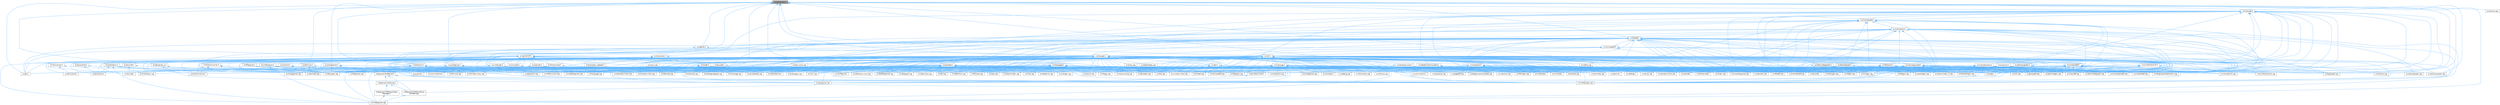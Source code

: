digraph "src/containers.h"
{
 // INTERACTIVE_SVG=YES
 // LATEX_PDF_SIZE
  bgcolor="transparent";
  edge [fontname=Helvetica,fontsize=10,labelfontname=Helvetica,labelfontsize=10];
  node [fontname=Helvetica,fontsize=10,shape=box,height=0.2,width=0.4];
  Node1 [id="Node000001",label="src/containers.h",height=0.2,width=0.4,color="gray40", fillcolor="grey60", style="filled", fontcolor="black",tooltip=" "];
  Node1 -> Node2 [id="edge1_Node000001_Node000002",dir="back",color="steelblue1",style="solid",tooltip=" "];
  Node2 [id="Node000002",label="src/aliases.cpp",height=0.2,width=0.4,color="grey40", fillcolor="white", style="filled",URL="$d5/dd8/aliases_8cpp.html",tooltip=" "];
  Node1 -> Node3 [id="edge2_Node000001_Node000003",dir="back",color="steelblue1",style="solid",tooltip=" "];
  Node3 [id="Node000003",label="src/anchor.cpp",height=0.2,width=0.4,color="grey40", fillcolor="white", style="filled",URL="$dd/dd7/anchor_8cpp.html",tooltip=" "];
  Node1 -> Node4 [id="edge3_Node000001_Node000004",dir="back",color="steelblue1",style="solid",tooltip=" "];
  Node4 [id="Node000004",label="src/clangparser.h",height=0.2,width=0.4,color="grey40", fillcolor="white", style="filled",URL="$d5/df7/clangparser_8h.html",tooltip=" "];
  Node4 -> Node5 [id="edge4_Node000004_Node000005",dir="back",color="steelblue1",style="solid",tooltip=" "];
  Node5 [id="Node000005",label="src/clangparser.cpp",height=0.2,width=0.4,color="grey40", fillcolor="white", style="filled",URL="$da/dce/clangparser_8cpp.html",tooltip=" "];
  Node4 -> Node6 [id="edge5_Node000004_Node000006",dir="back",color="steelblue1",style="solid",tooltip=" "];
  Node6 [id="Node000006",label="src/codefragment.cpp",height=0.2,width=0.4,color="grey40", fillcolor="white", style="filled",URL="$dd/d4a/codefragment_8cpp.html",tooltip=" "];
  Node4 -> Node7 [id="edge6_Node000004_Node000007",dir="back",color="steelblue1",style="solid",tooltip=" "];
  Node7 [id="Node000007",label="src/doxygen.cpp",height=0.2,width=0.4,color="grey40", fillcolor="white", style="filled",URL="$dc/d98/doxygen_8cpp.html",tooltip=" "];
  Node4 -> Node8 [id="edge7_Node000004_Node000008",dir="back",color="steelblue1",style="solid",tooltip=" "];
  Node8 [id="Node000008",label="src/filedef.cpp",height=0.2,width=0.4,color="grey40", fillcolor="white", style="filled",URL="$d6/ddc/filedef_8cpp.html",tooltip=" "];
  Node4 -> Node9 [id="edge8_Node000004_Node000009",dir="back",color="steelblue1",style="solid",tooltip=" "];
  Node9 [id="Node000009",label="src/scanner.l",height=0.2,width=0.4,color="grey40", fillcolor="white", style="filled",URL="$da/d11/scanner_8l.html",tooltip=" "];
  Node1 -> Node10 [id="edge9_Node000001_Node000010",dir="back",color="steelblue1",style="solid",tooltip=" "];
  Node10 [id="Node000010",label="src/classdef.h",height=0.2,width=0.4,color="grey40", fillcolor="white", style="filled",URL="$d1/da6/classdef_8h.html",tooltip=" "];
  Node10 -> Node11 [id="edge10_Node000010_Node000011",dir="back",color="steelblue1",style="solid",tooltip=" "];
  Node11 [id="Node000011",label="src/classdef.cpp",height=0.2,width=0.4,color="grey40", fillcolor="white", style="filled",URL="$de/d89/classdef_8cpp.html",tooltip=" "];
  Node10 -> Node12 [id="edge11_Node000010_Node000012",dir="back",color="steelblue1",style="solid",tooltip=" "];
  Node12 [id="Node000012",label="src/classlist.h",height=0.2,width=0.4,color="grey40", fillcolor="white", style="filled",URL="$d2/df8/classlist_8h.html",tooltip=" "];
  Node12 -> Node11 [id="edge12_Node000012_Node000011",dir="back",color="steelblue1",style="solid",tooltip=" "];
  Node12 -> Node13 [id="edge13_Node000012_Node000013",dir="back",color="steelblue1",style="solid",tooltip=" "];
  Node13 [id="Node000013",label="src/classlist.cpp",height=0.2,width=0.4,color="grey40", fillcolor="white", style="filled",URL="$d6/d10/classlist_8cpp.html",tooltip=" "];
  Node12 -> Node14 [id="edge14_Node000012_Node000014",dir="back",color="steelblue1",style="solid",tooltip=" "];
  Node14 [id="Node000014",label="src/code.l",height=0.2,width=0.4,color="grey40", fillcolor="white", style="filled",URL="$da/d1f/code_8l.html",tooltip=" "];
  Node12 -> Node15 [id="edge15_Node000012_Node000015",dir="back",color="steelblue1",style="solid",tooltip=" "];
  Node15 [id="Node000015",label="src/defgen.cpp",height=0.2,width=0.4,color="grey40", fillcolor="white", style="filled",URL="$d3/d17/defgen_8cpp.html",tooltip=" "];
  Node12 -> Node16 [id="edge16_Node000012_Node000016",dir="back",color="steelblue1",style="solid",tooltip=" "];
  Node16 [id="Node000016",label="src/diagram.cpp",height=0.2,width=0.4,color="grey40", fillcolor="white", style="filled",URL="$da/d0d/diagram_8cpp.html",tooltip=" "];
  Node12 -> Node17 [id="edge17_Node000012_Node000017",dir="back",color="steelblue1",style="solid",tooltip=" "];
  Node17 [id="Node000017",label="src/docbookgen.cpp",height=0.2,width=0.4,color="grey40", fillcolor="white", style="filled",URL="$d8/d29/docbookgen_8cpp.html",tooltip=" "];
  Node12 -> Node18 [id="edge18_Node000012_Node000018",dir="back",color="steelblue1",style="solid",tooltip=" "];
  Node18 [id="Node000018",label="src/docparser.cpp",height=0.2,width=0.4,color="grey40", fillcolor="white", style="filled",URL="$da/d17/docparser_8cpp.html",tooltip=" "];
  Node12 -> Node19 [id="edge19_Node000012_Node000019",dir="back",color="steelblue1",style="solid",tooltip=" "];
  Node19 [id="Node000019",label="src/dotgfxhierarchytable.cpp",height=0.2,width=0.4,color="grey40", fillcolor="white", style="filled",URL="$d4/d09/dotgfxhierarchytable_8cpp.html",tooltip=" "];
  Node12 -> Node20 [id="edge20_Node000012_Node000020",dir="back",color="steelblue1",style="solid",tooltip=" "];
  Node20 [id="Node000020",label="src/dotgroupcollaboration.cpp",height=0.2,width=0.4,color="grey40", fillcolor="white", style="filled",URL="$d1/d86/dotgroupcollaboration_8cpp.html",tooltip=" "];
  Node12 -> Node7 [id="edge21_Node000012_Node000007",dir="back",color="steelblue1",style="solid",tooltip=" "];
  Node12 -> Node8 [id="edge22_Node000012_Node000008",dir="back",color="steelblue1",style="solid",tooltip=" "];
  Node12 -> Node21 [id="edge23_Node000012_Node000021",dir="back",color="steelblue1",style="solid",tooltip=" "];
  Node21 [id="Node000021",label="src/fortrancode.l",height=0.2,width=0.4,color="grey40", fillcolor="white", style="filled",URL="$d9/d5b/fortrancode_8l.html",tooltip=" "];
  Node12 -> Node22 [id="edge24_Node000012_Node000022",dir="back",color="steelblue1",style="solid",tooltip=" "];
  Node22 [id="Node000022",label="src/groupdef.cpp",height=0.2,width=0.4,color="grey40", fillcolor="white", style="filled",URL="$d6/d42/groupdef_8cpp.html",tooltip=" "];
  Node12 -> Node23 [id="edge25_Node000012_Node000023",dir="back",color="steelblue1",style="solid",tooltip=" "];
  Node23 [id="Node000023",label="src/index.cpp",height=0.2,width=0.4,color="grey40", fillcolor="white", style="filled",URL="$db/d14/index_8cpp.html",tooltip="This file contains functions for the various index pages."];
  Node12 -> Node24 [id="edge26_Node000012_Node000024",dir="back",color="steelblue1",style="solid",tooltip=" "];
  Node24 [id="Node000024",label="src/latexgen.cpp",height=0.2,width=0.4,color="grey40", fillcolor="white", style="filled",URL="$d4/d42/latexgen_8cpp.html",tooltip=" "];
  Node12 -> Node25 [id="edge27_Node000012_Node000025",dir="back",color="steelblue1",style="solid",tooltip=" "];
  Node25 [id="Node000025",label="src/moduledef.cpp",height=0.2,width=0.4,color="grey40", fillcolor="white", style="filled",URL="$dd/d5c/moduledef_8cpp.html",tooltip=" "];
  Node12 -> Node26 [id="edge28_Node000012_Node000026",dir="back",color="steelblue1",style="solid",tooltip=" "];
  Node26 [id="Node000026",label="src/namespacedef.cpp",height=0.2,width=0.4,color="grey40", fillcolor="white", style="filled",URL="$d7/d1c/namespacedef_8cpp.html",tooltip=" "];
  Node12 -> Node27 [id="edge29_Node000012_Node000027",dir="back",color="steelblue1",style="solid",tooltip=" "];
  Node27 [id="Node000027",label="src/perlmodgen.cpp",height=0.2,width=0.4,color="grey40", fillcolor="white", style="filled",URL="$de/dd0/perlmodgen_8cpp.html",tooltip=" "];
  Node12 -> Node28 [id="edge30_Node000012_Node000028",dir="back",color="steelblue1",style="solid",tooltip=" "];
  Node28 [id="Node000028",label="src/pycode.l",height=0.2,width=0.4,color="grey40", fillcolor="white", style="filled",URL="$d3/ded/pycode_8l.html",tooltip=" "];
  Node12 -> Node29 [id="edge31_Node000012_Node000029",dir="back",color="steelblue1",style="solid",tooltip=" "];
  Node29 [id="Node000029",label="src/rtfgen.cpp",height=0.2,width=0.4,color="grey40", fillcolor="white", style="filled",URL="$d0/d9c/rtfgen_8cpp.html",tooltip=" "];
  Node12 -> Node30 [id="edge32_Node000012_Node000030",dir="back",color="steelblue1",style="solid",tooltip=" "];
  Node30 [id="Node000030",label="src/searchindex_js.cpp",height=0.2,width=0.4,color="grey40", fillcolor="white", style="filled",URL="$d9/d2f/searchindex__js_8cpp.html",tooltip=" "];
  Node12 -> Node31 [id="edge33_Node000012_Node000031",dir="back",color="steelblue1",style="solid",tooltip=" "];
  Node31 [id="Node000031",label="src/sqlite3gen.cpp",height=0.2,width=0.4,color="grey40", fillcolor="white", style="filled",URL="$d8/df8/sqlite3gen_8cpp.html",tooltip=" "];
  Node12 -> Node32 [id="edge34_Node000012_Node000032",dir="back",color="steelblue1",style="solid",tooltip=" "];
  Node32 [id="Node000032",label="src/util.cpp",height=0.2,width=0.4,color="grey40", fillcolor="white", style="filled",URL="$df/d2d/util_8cpp.html",tooltip=" "];
  Node12 -> Node33 [id="edge35_Node000012_Node000033",dir="back",color="steelblue1",style="solid",tooltip=" "];
  Node33 [id="Node000033",label="src/vhdldocgen.cpp",height=0.2,width=0.4,color="grey40", fillcolor="white", style="filled",URL="$de/dea/vhdldocgen_8cpp.html",tooltip=" "];
  Node12 -> Node34 [id="edge36_Node000012_Node000034",dir="back",color="steelblue1",style="solid",tooltip=" "];
  Node34 [id="Node000034",label="src/xmlgen.cpp",height=0.2,width=0.4,color="grey40", fillcolor="white", style="filled",URL="$d0/dc3/xmlgen_8cpp.html",tooltip=" "];
  Node10 -> Node16 [id="edge37_Node000010_Node000016",dir="back",color="steelblue1",style="solid",tooltip=" "];
  Node10 -> Node17 [id="edge38_Node000010_Node000017",dir="back",color="steelblue1",style="solid",tooltip=" "];
  Node10 -> Node35 [id="edge39_Node000010_Node000035",dir="back",color="steelblue1",style="solid",tooltip=" "];
  Node35 [id="Node000035",label="src/docsets.cpp",height=0.2,width=0.4,color="grey40", fillcolor="white", style="filled",URL="$d7/d8f/docsets_8cpp.html",tooltip=" "];
  Node10 -> Node36 [id="edge40_Node000010_Node000036",dir="back",color="steelblue1",style="solid",tooltip=" "];
  Node36 [id="Node000036",label="src/dotclassgraph.h",height=0.2,width=0.4,color="grey40", fillcolor="white", style="filled",URL="$d5/d04/dotclassgraph_8h.html",tooltip=" "];
  Node36 -> Node11 [id="edge41_Node000036_Node000011",dir="back",color="steelblue1",style="solid",tooltip=" "];
  Node36 -> Node15 [id="edge42_Node000036_Node000015",dir="back",color="steelblue1",style="solid",tooltip=" "];
  Node36 -> Node17 [id="edge43_Node000036_Node000017",dir="back",color="steelblue1",style="solid",tooltip=" "];
  Node36 -> Node37 [id="edge44_Node000036_Node000037",dir="back",color="steelblue1",style="solid",tooltip=" "];
  Node37 [id="Node000037",label="src/dotclassgraph.cpp",height=0.2,width=0.4,color="grey40", fillcolor="white", style="filled",URL="$d4/dcd/dotclassgraph_8cpp.html",tooltip=" "];
  Node36 -> Node38 [id="edge45_Node000036_Node000038",dir="back",color="steelblue1",style="solid",tooltip=" "];
  Node38 [id="Node000038",label="src/htmlgen.cpp",height=0.2,width=0.4,color="grey40", fillcolor="white", style="filled",URL="$d8/d6e/htmlgen_8cpp.html",tooltip=" "];
  Node36 -> Node24 [id="edge46_Node000036_Node000024",dir="back",color="steelblue1",style="solid",tooltip=" "];
  Node36 -> Node29 [id="edge47_Node000036_Node000029",dir="back",color="steelblue1",style="solid",tooltip=" "];
  Node36 -> Node34 [id="edge48_Node000036_Node000034",dir="back",color="steelblue1",style="solid",tooltip=" "];
  Node10 -> Node39 [id="edge49_Node000010_Node000039",dir="back",color="steelblue1",style="solid",tooltip=" "];
  Node39 [id="Node000039",label="src/dotgfxhierarchytable.h",height=0.2,width=0.4,color="grey40", fillcolor="white", style="filled",URL="$d2/de7/dotgfxhierarchytable_8h.html",tooltip=" "];
  Node39 -> Node19 [id="edge50_Node000039_Node000019",dir="back",color="steelblue1",style="solid",tooltip=" "];
  Node39 -> Node38 [id="edge51_Node000039_Node000038",dir="back",color="steelblue1",style="solid",tooltip=" "];
  Node39 -> Node23 [id="edge52_Node000039_Node000023",dir="back",color="steelblue1",style="solid",tooltip=" "];
  Node10 -> Node40 [id="edge53_Node000010_Node000040",dir="back",color="steelblue1",style="solid",tooltip=" "];
  Node40 [id="Node000040",label="src/dotnode.cpp",height=0.2,width=0.4,color="grey40", fillcolor="white", style="filled",URL="$df/d58/dotnode_8cpp.html",tooltip=" "];
  Node10 -> Node8 [id="edge54_Node000010_Node000008",dir="back",color="steelblue1",style="solid",tooltip=" "];
  Node10 -> Node41 [id="edge55_Node000010_Node000041",dir="back",color="steelblue1",style="solid",tooltip=" "];
  Node41 [id="Node000041",label="src/ftvhelp.cpp",height=0.2,width=0.4,color="grey40", fillcolor="white", style="filled",URL="$db/d41/ftvhelp_8cpp.html",tooltip=" "];
  Node10 -> Node22 [id="edge56_Node000010_Node000022",dir="back",color="steelblue1",style="solid",tooltip=" "];
  Node10 -> Node42 [id="edge57_Node000010_Node000042",dir="back",color="steelblue1",style="solid",tooltip=" "];
  Node42 [id="Node000042",label="src/memberdef.h",height=0.2,width=0.4,color="grey40", fillcolor="white", style="filled",URL="$d4/d46/memberdef_8h.html",tooltip=" "];
  Node42 -> Node17 [id="edge58_Node000042_Node000017",dir="back",color="steelblue1",style="solid",tooltip=" "];
  Node42 -> Node35 [id="edge59_Node000042_Node000035",dir="back",color="steelblue1",style="solid",tooltip=" "];
  Node42 -> Node43 [id="edge60_Node000042_Node000043",dir="back",color="steelblue1",style="solid",tooltip=" "];
  Node43 [id="Node000043",label="src/dotcallgraph.h",height=0.2,width=0.4,color="grey40", fillcolor="white", style="filled",URL="$dc/dcf/dotcallgraph_8h.html",tooltip=" "];
  Node43 -> Node17 [id="edge61_Node000043_Node000017",dir="back",color="steelblue1",style="solid",tooltip=" "];
  Node43 -> Node44 [id="edge62_Node000043_Node000044",dir="back",color="steelblue1",style="solid",tooltip=" "];
  Node44 [id="Node000044",label="src/dotcallgraph.cpp",height=0.2,width=0.4,color="grey40", fillcolor="white", style="filled",URL="$d4/dd5/dotcallgraph_8cpp.html",tooltip=" "];
  Node43 -> Node38 [id="edge63_Node000043_Node000038",dir="back",color="steelblue1",style="solid",tooltip=" "];
  Node43 -> Node24 [id="edge64_Node000043_Node000024",dir="back",color="steelblue1",style="solid",tooltip=" "];
  Node43 -> Node45 [id="edge65_Node000043_Node000045",dir="back",color="steelblue1",style="solid",tooltip=" "];
  Node45 [id="Node000045",label="src/memberdef.cpp",height=0.2,width=0.4,color="grey40", fillcolor="white", style="filled",URL="$d0/d72/memberdef_8cpp.html",tooltip=" "];
  Node43 -> Node29 [id="edge66_Node000043_Node000029",dir="back",color="steelblue1",style="solid",tooltip=" "];
  Node42 -> Node8 [id="edge67_Node000042_Node000008",dir="back",color="steelblue1",style="solid",tooltip=" "];
  Node42 -> Node46 [id="edge68_Node000042_Node000046",dir="back",color="steelblue1",style="solid",tooltip=" "];
  Node46 [id="Node000046",label="src/htmldocvisitor.cpp",height=0.2,width=0.4,color="grey40", fillcolor="white", style="filled",URL="$da/db0/htmldocvisitor_8cpp.html",tooltip=" "];
  Node42 -> Node47 [id="edge69_Node000042_Node000047",dir="back",color="steelblue1",style="solid",tooltip=" "];
  Node47 [id="Node000047",label="src/htmlhelp.cpp",height=0.2,width=0.4,color="grey40", fillcolor="white", style="filled",URL="$d3/d4b/htmlhelp_8cpp.html",tooltip=" "];
  Node42 -> Node45 [id="edge70_Node000042_Node000045",dir="back",color="steelblue1",style="solid",tooltip=" "];
  Node42 -> Node48 [id="edge71_Node000042_Node000048",dir="back",color="steelblue1",style="solid",tooltip=" "];
  Node48 [id="Node000048",label="src/memberlist.h",height=0.2,width=0.4,color="grey40", fillcolor="white", style="filled",URL="$dd/d78/memberlist_8h.html",tooltip=" "];
  Node48 -> Node11 [id="edge72_Node000048_Node000011",dir="back",color="steelblue1",style="solid",tooltip=" "];
  Node48 -> Node15 [id="edge73_Node000048_Node000015",dir="back",color="steelblue1",style="solid",tooltip=" "];
  Node48 -> Node49 [id="edge74_Node000048_Node000049",dir="back",color="steelblue1",style="solid",tooltip=" "];
  Node49 [id="Node000049",label="src/definition.cpp",height=0.2,width=0.4,color="grey40", fillcolor="white", style="filled",URL="$d3/dea/definition_8cpp.html",tooltip=" "];
  Node48 -> Node17 [id="edge75_Node000048_Node000017",dir="back",color="steelblue1",style="solid",tooltip=" "];
  Node48 -> Node44 [id="edge76_Node000048_Node000044",dir="back",color="steelblue1",style="solid",tooltip=" "];
  Node48 -> Node40 [id="edge77_Node000048_Node000040",dir="back",color="steelblue1",style="solid",tooltip=" "];
  Node48 -> Node7 [id="edge78_Node000048_Node000007",dir="back",color="steelblue1",style="solid",tooltip=" "];
  Node48 -> Node50 [id="edge79_Node000048_Node000050",dir="back",color="steelblue1",style="solid",tooltip=" "];
  Node50 [id="Node000050",label="src/doxygen.h",height=0.2,width=0.4,color="grey40", fillcolor="white", style="filled",URL="$d1/da1/doxygen_8h.html",tooltip=" "];
  Node50 -> Node11 [id="edge80_Node000050_Node000011",dir="back",color="steelblue1",style="solid",tooltip=" "];
  Node50 -> Node13 [id="edge81_Node000050_Node000013",dir="back",color="steelblue1",style="solid",tooltip=" "];
  Node50 -> Node14 [id="edge82_Node000050_Node000014",dir="back",color="steelblue1",style="solid",tooltip=" "];
  Node50 -> Node6 [id="edge83_Node000050_Node000006",dir="back",color="steelblue1",style="solid",tooltip=" "];
  Node50 -> Node51 [id="edge84_Node000050_Node000051",dir="back",color="steelblue1",style="solid",tooltip=" "];
  Node51 [id="Node000051",label="src/commentcnv.l",height=0.2,width=0.4,color="grey40", fillcolor="white", style="filled",URL="$d0/d47/commentcnv_8l.html",tooltip=" "];
  Node50 -> Node52 [id="edge85_Node000050_Node000052",dir="back",color="steelblue1",style="solid",tooltip=" "];
  Node52 [id="Node000052",label="src/commentscan.l",height=0.2,width=0.4,color="grey40", fillcolor="white", style="filled",URL="$d7/d5f/commentscan_8l.html",tooltip=" "];
  Node50 -> Node53 [id="edge86_Node000050_Node000053",dir="back",color="steelblue1",style="solid",tooltip=" "];
  Node53 [id="Node000053",label="src/conceptdef.cpp",height=0.2,width=0.4,color="grey40", fillcolor="white", style="filled",URL="$d8/d0a/conceptdef_8cpp.html",tooltip=" "];
  Node50 -> Node15 [id="edge87_Node000050_Node000015",dir="back",color="steelblue1",style="solid",tooltip=" "];
  Node50 -> Node49 [id="edge88_Node000050_Node000049",dir="back",color="steelblue1",style="solid",tooltip=" "];
  Node50 -> Node16 [id="edge89_Node000050_Node000016",dir="back",color="steelblue1",style="solid",tooltip=" "];
  Node50 -> Node54 [id="edge90_Node000050_Node000054",dir="back",color="steelblue1",style="solid",tooltip=" "];
  Node54 [id="Node000054",label="src/dirdef.cpp",height=0.2,width=0.4,color="grey40", fillcolor="white", style="filled",URL="$d8/d52/dirdef_8cpp.html",tooltip=" "];
  Node50 -> Node17 [id="edge91_Node000050_Node000017",dir="back",color="steelblue1",style="solid",tooltip=" "];
  Node50 -> Node55 [id="edge92_Node000050_Node000055",dir="back",color="steelblue1",style="solid",tooltip=" "];
  Node55 [id="Node000055",label="src/docbookvisitor.cpp",height=0.2,width=0.4,color="grey40", fillcolor="white", style="filled",URL="$dc/d05/docbookvisitor_8cpp.html",tooltip=" "];
  Node50 -> Node56 [id="edge93_Node000050_Node000056",dir="back",color="steelblue1",style="solid",tooltip=" "];
  Node56 [id="Node000056",label="src/docgroup.cpp",height=0.2,width=0.4,color="grey40", fillcolor="white", style="filled",URL="$d3/d36/docgroup_8cpp.html",tooltip=" "];
  Node50 -> Node57 [id="edge94_Node000050_Node000057",dir="back",color="steelblue1",style="solid",tooltip=" "];
  Node57 [id="Node000057",label="src/docnode.cpp",height=0.2,width=0.4,color="grey40", fillcolor="white", style="filled",URL="$d0/d2b/docnode_8cpp.html",tooltip=" "];
  Node50 -> Node18 [id="edge95_Node000050_Node000018",dir="back",color="steelblue1",style="solid",tooltip=" "];
  Node50 -> Node35 [id="edge96_Node000050_Node000035",dir="back",color="steelblue1",style="solid",tooltip=" "];
  Node50 -> Node58 [id="edge97_Node000050_Node000058",dir="back",color="steelblue1",style="solid",tooltip=" "];
  Node58 [id="Node000058",label="src/doctokenizer.l",height=0.2,width=0.4,color="grey40", fillcolor="white", style="filled",URL="$d1/d39/doctokenizer_8l.html",tooltip=" "];
  Node50 -> Node59 [id="edge98_Node000050_Node000059",dir="back",color="steelblue1",style="solid",tooltip=" "];
  Node59 [id="Node000059",label="src/docvisitor.cpp",height=0.2,width=0.4,color="grey40", fillcolor="white", style="filled",URL="$da/d39/docvisitor_8cpp.html",tooltip=" "];
  Node50 -> Node60 [id="edge99_Node000050_Node000060",dir="back",color="steelblue1",style="solid",tooltip=" "];
  Node60 [id="Node000060",label="src/dot.cpp",height=0.2,width=0.4,color="grey40", fillcolor="white", style="filled",URL="$de/daa/dot_8cpp.html",tooltip=" "];
  Node50 -> Node61 [id="edge100_Node000050_Node000061",dir="back",color="steelblue1",style="solid",tooltip=" "];
  Node61 [id="Node000061",label="src/dot.h",height=0.2,width=0.4,color="grey40", fillcolor="white", style="filled",URL="$d6/d4a/dot_8h.html",tooltip=" "];
  Node61 -> Node11 [id="edge101_Node000061_Node000011",dir="back",color="steelblue1",style="solid",tooltip=" "];
  Node61 -> Node15 [id="edge102_Node000061_Node000015",dir="back",color="steelblue1",style="solid",tooltip=" "];
  Node61 -> Node54 [id="edge103_Node000061_Node000054",dir="back",color="steelblue1",style="solid",tooltip=" "];
  Node61 -> Node17 [id="edge104_Node000061_Node000017",dir="back",color="steelblue1",style="solid",tooltip=" "];
  Node61 -> Node55 [id="edge105_Node000061_Node000055",dir="back",color="steelblue1",style="solid",tooltip=" "];
  Node61 -> Node60 [id="edge106_Node000061_Node000060",dir="back",color="steelblue1",style="solid",tooltip=" "];
  Node61 -> Node62 [id="edge107_Node000061_Node000062",dir="back",color="steelblue1",style="solid",tooltip=" "];
  Node62 [id="Node000062",label="src/dotfilepatcher.cpp",height=0.2,width=0.4,color="grey40", fillcolor="white", style="filled",URL="$d9/d92/dotfilepatcher_8cpp.html",tooltip=" "];
  Node61 -> Node63 [id="edge108_Node000061_Node000063",dir="back",color="steelblue1",style="solid",tooltip=" "];
  Node63 [id="Node000063",label="src/dotgraph.cpp",height=0.2,width=0.4,color="grey40", fillcolor="white", style="filled",URL="$de/d45/dotgraph_8cpp.html",tooltip=" "];
  Node61 -> Node64 [id="edge109_Node000061_Node000064",dir="back",color="steelblue1",style="solid",tooltip=" "];
  Node64 [id="Node000064",label="src/dotlegendgraph.cpp",height=0.2,width=0.4,color="grey40", fillcolor="white", style="filled",URL="$d4/d33/dotlegendgraph_8cpp.html",tooltip=" "];
  Node61 -> Node65 [id="edge110_Node000061_Node000065",dir="back",color="steelblue1",style="solid",tooltip=" "];
  Node65 [id="Node000065",label="src/dotrunner.cpp",height=0.2,width=0.4,color="grey40", fillcolor="white", style="filled",URL="$d1/dfe/dotrunner_8cpp.html",tooltip=" "];
  Node61 -> Node7 [id="edge111_Node000061_Node000007",dir="back",color="steelblue1",style="solid",tooltip=" "];
  Node61 -> Node8 [id="edge112_Node000061_Node000008",dir="back",color="steelblue1",style="solid",tooltip=" "];
  Node61 -> Node22 [id="edge113_Node000061_Node000022",dir="back",color="steelblue1",style="solid",tooltip=" "];
  Node61 -> Node46 [id="edge114_Node000061_Node000046",dir="back",color="steelblue1",style="solid",tooltip=" "];
  Node61 -> Node38 [id="edge115_Node000061_Node000038",dir="back",color="steelblue1",style="solid",tooltip=" "];
  Node61 -> Node23 [id="edge116_Node000061_Node000023",dir="back",color="steelblue1",style="solid",tooltip=" "];
  Node61 -> Node66 [id="edge117_Node000061_Node000066",dir="back",color="steelblue1",style="solid",tooltip=" "];
  Node66 [id="Node000066",label="src/latexdocvisitor.cpp",height=0.2,width=0.4,color="grey40", fillcolor="white", style="filled",URL="$d1/d4e/latexdocvisitor_8cpp.html",tooltip=" "];
  Node61 -> Node24 [id="edge118_Node000061_Node000024",dir="back",color="steelblue1",style="solid",tooltip=" "];
  Node61 -> Node67 [id="edge119_Node000061_Node000067",dir="back",color="steelblue1",style="solid",tooltip=" "];
  Node67 [id="Node000067",label="src/mandocvisitor.cpp",height=0.2,width=0.4,color="grey40", fillcolor="white", style="filled",URL="$d8/dde/mandocvisitor_8cpp.html",tooltip=" "];
  Node61 -> Node45 [id="edge120_Node000061_Node000045",dir="back",color="steelblue1",style="solid",tooltip=" "];
  Node61 -> Node68 [id="edge121_Node000061_Node000068",dir="back",color="steelblue1",style="solid",tooltip=" "];
  Node68 [id="Node000068",label="src/rtfdocvisitor.cpp",height=0.2,width=0.4,color="grey40", fillcolor="white", style="filled",URL="$de/d9a/rtfdocvisitor_8cpp.html",tooltip=" "];
  Node61 -> Node29 [id="edge122_Node000061_Node000029",dir="back",color="steelblue1",style="solid",tooltip=" "];
  Node61 -> Node31 [id="edge123_Node000061_Node000031",dir="back",color="steelblue1",style="solid",tooltip=" "];
  Node61 -> Node69 [id="edge124_Node000061_Node000069",dir="back",color="steelblue1",style="solid",tooltip=" "];
  Node69 [id="Node000069",label="src/xmldocvisitor.cpp",height=0.2,width=0.4,color="grey40", fillcolor="white", style="filled",URL="$dd/db6/xmldocvisitor_8cpp.html",tooltip=" "];
  Node61 -> Node34 [id="edge125_Node000061_Node000034",dir="back",color="steelblue1",style="solid",tooltip=" "];
  Node50 -> Node70 [id="edge126_Node000050_Node000070",dir="back",color="steelblue1",style="solid",tooltip=" "];
  Node70 [id="Node000070",label="src/dotdirdeps.cpp",height=0.2,width=0.4,color="grey40", fillcolor="white", style="filled",URL="$da/d45/dotdirdeps_8cpp.html",tooltip=" "];
  Node50 -> Node62 [id="edge127_Node000050_Node000062",dir="back",color="steelblue1",style="solid",tooltip=" "];
  Node50 -> Node19 [id="edge128_Node000050_Node000019",dir="back",color="steelblue1",style="solid",tooltip=" "];
  Node50 -> Node63 [id="edge129_Node000050_Node000063",dir="back",color="steelblue1",style="solid",tooltip=" "];
  Node50 -> Node20 [id="edge130_Node000050_Node000020",dir="back",color="steelblue1",style="solid",tooltip=" "];
  Node50 -> Node64 [id="edge131_Node000050_Node000064",dir="back",color="steelblue1",style="solid",tooltip=" "];
  Node50 -> Node40 [id="edge132_Node000050_Node000040",dir="back",color="steelblue1",style="solid",tooltip=" "];
  Node50 -> Node65 [id="edge133_Node000050_Node000065",dir="back",color="steelblue1",style="solid",tooltip=" "];
  Node50 -> Node7 [id="edge134_Node000050_Node000007",dir="back",color="steelblue1",style="solid",tooltip=" "];
  Node50 -> Node71 [id="edge135_Node000050_Node000071",dir="back",color="steelblue1",style="solid",tooltip=" "];
  Node71 [id="Node000071",label="src/eclipsehelp.cpp",height=0.2,width=0.4,color="grey40", fillcolor="white", style="filled",URL="$d8/d56/eclipsehelp_8cpp.html",tooltip=" "];
  Node50 -> Node72 [id="edge136_Node000050_Node000072",dir="back",color="steelblue1",style="solid",tooltip=" "];
  Node72 [id="Node000072",label="src/entry.cpp",height=0.2,width=0.4,color="grey40", fillcolor="white", style="filled",URL="$d2/dd2/entry_8cpp.html",tooltip=" "];
  Node50 -> Node8 [id="edge137_Node000050_Node000008",dir="back",color="steelblue1",style="solid",tooltip=" "];
  Node50 -> Node73 [id="edge138_Node000050_Node000073",dir="back",color="steelblue1",style="solid",tooltip=" "];
  Node73 [id="Node000073",label="src/formula.cpp",height=0.2,width=0.4,color="grey40", fillcolor="white", style="filled",URL="$d7/d5b/formula_8cpp.html",tooltip=" "];
  Node50 -> Node21 [id="edge139_Node000050_Node000021",dir="back",color="steelblue1",style="solid",tooltip=" "];
  Node50 -> Node74 [id="edge140_Node000050_Node000074",dir="back",color="steelblue1",style="solid",tooltip=" "];
  Node74 [id="Node000074",label="src/fortranscanner.l",height=0.2,width=0.4,color="grey40", fillcolor="white", style="filled",URL="$dd/d00/fortranscanner_8l.html",tooltip=" "];
  Node50 -> Node41 [id="edge141_Node000050_Node000041",dir="back",color="steelblue1",style="solid",tooltip=" "];
  Node50 -> Node22 [id="edge142_Node000050_Node000022",dir="back",color="steelblue1",style="solid",tooltip=" "];
  Node50 -> Node46 [id="edge143_Node000050_Node000046",dir="back",color="steelblue1",style="solid",tooltip=" "];
  Node50 -> Node38 [id="edge144_Node000050_Node000038",dir="back",color="steelblue1",style="solid",tooltip=" "];
  Node50 -> Node47 [id="edge145_Node000050_Node000047",dir="back",color="steelblue1",style="solid",tooltip=" "];
  Node50 -> Node23 [id="edge146_Node000050_Node000023",dir="back",color="steelblue1",style="solid",tooltip=" "];
  Node50 -> Node66 [id="edge147_Node000050_Node000066",dir="back",color="steelblue1",style="solid",tooltip=" "];
  Node50 -> Node24 [id="edge148_Node000050_Node000024",dir="back",color="steelblue1",style="solid",tooltip=" "];
  Node50 -> Node75 [id="edge149_Node000050_Node000075",dir="back",color="steelblue1",style="solid",tooltip=" "];
  Node75 [id="Node000075",label="src/layout.cpp",height=0.2,width=0.4,color="grey40", fillcolor="white", style="filled",URL="$db/d16/layout_8cpp.html",tooltip=" "];
  Node50 -> Node76 [id="edge150_Node000050_Node000076",dir="back",color="steelblue1",style="solid",tooltip=" "];
  Node76 [id="Node000076",label="src/lexcode.l",height=0.2,width=0.4,color="grey40", fillcolor="white", style="filled",URL="$d0/d7e/lexcode_8l.html",tooltip=" "];
  Node50 -> Node77 [id="edge151_Node000050_Node000077",dir="back",color="steelblue1",style="solid",tooltip=" "];
  Node77 [id="Node000077",label="src/main.cpp",height=0.2,width=0.4,color="grey40", fillcolor="white", style="filled",URL="$df/d0a/main_8cpp.html",tooltip="main entry point for doxygen"];
  Node50 -> Node67 [id="edge152_Node000050_Node000067",dir="back",color="steelblue1",style="solid",tooltip=" "];
  Node50 -> Node78 [id="edge153_Node000050_Node000078",dir="back",color="steelblue1",style="solid",tooltip=" "];
  Node78 [id="Node000078",label="src/mangen.cpp",height=0.2,width=0.4,color="grey40", fillcolor="white", style="filled",URL="$d7/de7/mangen_8cpp.html",tooltip=" "];
  Node50 -> Node79 [id="edge154_Node000050_Node000079",dir="back",color="steelblue1",style="solid",tooltip=" "];
  Node79 [id="Node000079",label="src/markdown.cpp",height=0.2,width=0.4,color="grey40", fillcolor="white", style="filled",URL="$de/d04/markdown_8cpp.html",tooltip=" "];
  Node50 -> Node45 [id="edge155_Node000050_Node000045",dir="back",color="steelblue1",style="solid",tooltip=" "];
  Node50 -> Node80 [id="edge156_Node000050_Node000080",dir="back",color="steelblue1",style="solid",tooltip=" "];
  Node80 [id="Node000080",label="src/membergroup.cpp",height=0.2,width=0.4,color="grey40", fillcolor="white", style="filled",URL="$d6/d18/membergroup_8cpp.html",tooltip=" "];
  Node50 -> Node81 [id="edge157_Node000050_Node000081",dir="back",color="steelblue1",style="solid",tooltip=" "];
  Node81 [id="Node000081",label="src/memberlist.cpp",height=0.2,width=0.4,color="grey40", fillcolor="white", style="filled",URL="$d0/d14/memberlist_8cpp.html",tooltip=" "];
  Node50 -> Node82 [id="edge158_Node000050_Node000082",dir="back",color="steelblue1",style="solid",tooltip=" "];
  Node82 [id="Node000082",label="src/message.cpp",height=0.2,width=0.4,color="grey40", fillcolor="white", style="filled",URL="$d8/d6a/message_8cpp.html",tooltip=" "];
  Node50 -> Node83 [id="edge159_Node000050_Node000083",dir="back",color="steelblue1",style="solid",tooltip=" "];
  Node83 [id="Node000083",label="src/msc.cpp",height=0.2,width=0.4,color="grey40", fillcolor="white", style="filled",URL="$db/d33/msc_8cpp.html",tooltip=" "];
  Node50 -> Node26 [id="edge160_Node000050_Node000026",dir="back",color="steelblue1",style="solid",tooltip=" "];
  Node50 -> Node84 [id="edge161_Node000050_Node000084",dir="back",color="steelblue1",style="solid",tooltip=" "];
  Node84 [id="Node000084",label="src/outputgen.cpp",height=0.2,width=0.4,color="grey40", fillcolor="white", style="filled",URL="$d0/d17/outputgen_8cpp.html",tooltip=" "];
  Node50 -> Node85 [id="edge162_Node000050_Node000085",dir="back",color="steelblue1",style="solid",tooltip=" "];
  Node85 [id="Node000085",label="src/outputlist.cpp",height=0.2,width=0.4,color="grey40", fillcolor="white", style="filled",URL="$db/dd8/outputlist_8cpp.html",tooltip=" "];
  Node50 -> Node86 [id="edge163_Node000050_Node000086",dir="back",color="steelblue1",style="solid",tooltip=" "];
  Node86 [id="Node000086",label="src/outputlist.h",height=0.2,width=0.4,color="grey40", fillcolor="white", style="filled",URL="$d2/db9/outputlist_8h.html",tooltip=" "];
  Node86 -> Node11 [id="edge164_Node000086_Node000011",dir="back",color="steelblue1",style="solid",tooltip=" "];
  Node86 -> Node13 [id="edge165_Node000086_Node000013",dir="back",color="steelblue1",style="solid",tooltip=" "];
  Node86 -> Node14 [id="edge166_Node000086_Node000014",dir="back",color="steelblue1",style="solid",tooltip=" "];
  Node86 -> Node6 [id="edge167_Node000086_Node000006",dir="back",color="steelblue1",style="solid",tooltip=" "];
  Node86 -> Node53 [id="edge168_Node000086_Node000053",dir="back",color="steelblue1",style="solid",tooltip=" "];
  Node86 -> Node49 [id="edge169_Node000086_Node000049",dir="back",color="steelblue1",style="solid",tooltip=" "];
  Node86 -> Node54 [id="edge170_Node000086_Node000054",dir="back",color="steelblue1",style="solid",tooltip=" "];
  Node86 -> Node17 [id="edge171_Node000086_Node000017",dir="back",color="steelblue1",style="solid",tooltip=" "];
  Node86 -> Node7 [id="edge172_Node000086_Node000007",dir="back",color="steelblue1",style="solid",tooltip=" "];
  Node86 -> Node8 [id="edge173_Node000086_Node000008",dir="back",color="steelblue1",style="solid",tooltip=" "];
  Node86 -> Node87 [id="edge174_Node000086_Node000087",dir="back",color="steelblue1",style="solid",tooltip=" "];
  Node87 [id="Node000087",label="src/fileparser.cpp",height=0.2,width=0.4,color="grey40", fillcolor="white", style="filled",URL="$d9/d74/fileparser_8cpp.html",tooltip=" "];
  Node86 -> Node21 [id="edge175_Node000086_Node000021",dir="back",color="steelblue1",style="solid",tooltip=" "];
  Node86 -> Node41 [id="edge176_Node000086_Node000041",dir="back",color="steelblue1",style="solid",tooltip=" "];
  Node86 -> Node22 [id="edge177_Node000086_Node000022",dir="back",color="steelblue1",style="solid",tooltip=" "];
  Node86 -> Node46 [id="edge178_Node000086_Node000046",dir="back",color="steelblue1",style="solid",tooltip=" "];
  Node86 -> Node38 [id="edge179_Node000086_Node000038",dir="back",color="steelblue1",style="solid",tooltip=" "];
  Node86 -> Node23 [id="edge180_Node000086_Node000023",dir="back",color="steelblue1",style="solid",tooltip=" "];
  Node86 -> Node66 [id="edge181_Node000086_Node000066",dir="back",color="steelblue1",style="solid",tooltip=" "];
  Node86 -> Node24 [id="edge182_Node000086_Node000024",dir="back",color="steelblue1",style="solid",tooltip=" "];
  Node86 -> Node76 [id="edge183_Node000086_Node000076",dir="back",color="steelblue1",style="solid",tooltip=" "];
  Node86 -> Node78 [id="edge184_Node000086_Node000078",dir="back",color="steelblue1",style="solid",tooltip=" "];
  Node86 -> Node45 [id="edge185_Node000086_Node000045",dir="back",color="steelblue1",style="solid",tooltip=" "];
  Node86 -> Node80 [id="edge186_Node000086_Node000080",dir="back",color="steelblue1",style="solid",tooltip=" "];
  Node86 -> Node81 [id="edge187_Node000086_Node000081",dir="back",color="steelblue1",style="solid",tooltip=" "];
  Node86 -> Node25 [id="edge188_Node000086_Node000025",dir="back",color="steelblue1",style="solid",tooltip=" "];
  Node86 -> Node26 [id="edge189_Node000086_Node000026",dir="back",color="steelblue1",style="solid",tooltip=" "];
  Node86 -> Node85 [id="edge190_Node000086_Node000085",dir="back",color="steelblue1",style="solid",tooltip=" "];
  Node86 -> Node88 [id="edge191_Node000086_Node000088",dir="back",color="steelblue1",style="solid",tooltip=" "];
  Node88 [id="Node000088",label="src/pagedef.cpp",height=0.2,width=0.4,color="grey40", fillcolor="white", style="filled",URL="$d9/db4/pagedef_8cpp.html",tooltip=" "];
  Node86 -> Node28 [id="edge192_Node000086_Node000028",dir="back",color="steelblue1",style="solid",tooltip=" "];
  Node86 -> Node29 [id="edge193_Node000086_Node000029",dir="back",color="steelblue1",style="solid",tooltip=" "];
  Node86 -> Node89 [id="edge194_Node000086_Node000089",dir="back",color="steelblue1",style="solid",tooltip=" "];
  Node89 [id="Node000089",label="src/sqlcode.l",height=0.2,width=0.4,color="grey40", fillcolor="white", style="filled",URL="$d2/dda/sqlcode_8l.html",tooltip=" "];
  Node86 -> Node31 [id="edge195_Node000086_Node000031",dir="back",color="steelblue1",style="solid",tooltip=" "];
  Node86 -> Node90 [id="edge196_Node000086_Node000090",dir="back",color="steelblue1",style="solid",tooltip=" "];
  Node90 [id="Node000090",label="src/tooltip.cpp",height=0.2,width=0.4,color="grey40", fillcolor="white", style="filled",URL="$d7/d56/tooltip_8cpp.html",tooltip=" "];
  Node86 -> Node32 [id="edge197_Node000086_Node000032",dir="back",color="steelblue1",style="solid",tooltip=" "];
  Node86 -> Node91 [id="edge198_Node000086_Node000091",dir="back",color="steelblue1",style="solid",tooltip=" "];
  Node91 [id="Node000091",label="src/vhdlcode.l",height=0.2,width=0.4,color="grey40", fillcolor="white", style="filled",URL="$d5/d6a/vhdlcode_8l.html",tooltip=" "];
  Node86 -> Node33 [id="edge199_Node000086_Node000033",dir="back",color="steelblue1",style="solid",tooltip=" "];
  Node86 -> Node92 [id="edge200_Node000086_Node000092",dir="back",color="steelblue1",style="solid",tooltip=" "];
  Node92 [id="Node000092",label="src/vhdljjparser.cpp",height=0.2,width=0.4,color="grey40", fillcolor="white", style="filled",URL="$d1/d86/vhdljjparser_8cpp.html",tooltip=" "];
  Node86 -> Node93 [id="edge201_Node000086_Node000093",dir="back",color="steelblue1",style="solid",tooltip=" "];
  Node93 [id="Node000093",label="src/xmlcode.l",height=0.2,width=0.4,color="grey40", fillcolor="white", style="filled",URL="$dc/dc1/xmlcode_8l.html",tooltip=" "];
  Node86 -> Node34 [id="edge202_Node000086_Node000034",dir="back",color="steelblue1",style="solid",tooltip=" "];
  Node50 -> Node88 [id="edge203_Node000050_Node000088",dir="back",color="steelblue1",style="solid",tooltip=" "];
  Node50 -> Node27 [id="edge204_Node000050_Node000027",dir="back",color="steelblue1",style="solid",tooltip=" "];
  Node50 -> Node94 [id="edge205_Node000050_Node000094",dir="back",color="steelblue1",style="solid",tooltip=" "];
  Node94 [id="Node000094",label="src/plantuml.cpp",height=0.2,width=0.4,color="grey40", fillcolor="white", style="filled",URL="$d7/d5b/plantuml_8cpp.html",tooltip=" "];
  Node50 -> Node95 [id="edge206_Node000050_Node000095",dir="back",color="steelblue1",style="solid",tooltip=" "];
  Node95 [id="Node000095",label="src/pre.l",height=0.2,width=0.4,color="grey40", fillcolor="white", style="filled",URL="$d0/da7/pre_8l.html",tooltip=" "];
  Node50 -> Node28 [id="edge207_Node000050_Node000028",dir="back",color="steelblue1",style="solid",tooltip=" "];
  Node50 -> Node96 [id="edge208_Node000050_Node000096",dir="back",color="steelblue1",style="solid",tooltip=" "];
  Node96 [id="Node000096",label="src/pyscanner.l",height=0.2,width=0.4,color="grey40", fillcolor="white", style="filled",URL="$de/d2b/pyscanner_8l.html",tooltip=" "];
  Node50 -> Node97 [id="edge209_Node000050_Node000097",dir="back",color="steelblue1",style="solid",tooltip=" "];
  Node97 [id="Node000097",label="src/qhp.cpp",height=0.2,width=0.4,color="grey40", fillcolor="white", style="filled",URL="$d9/d45/qhp_8cpp.html",tooltip=" "];
  Node50 -> Node68 [id="edge210_Node000050_Node000068",dir="back",color="steelblue1",style="solid",tooltip=" "];
  Node50 -> Node29 [id="edge211_Node000050_Node000029",dir="back",color="steelblue1",style="solid",tooltip=" "];
  Node50 -> Node9 [id="edge212_Node000050_Node000009",dir="back",color="steelblue1",style="solid",tooltip=" "];
  Node50 -> Node98 [id="edge213_Node000050_Node000098",dir="back",color="steelblue1",style="solid",tooltip=" "];
  Node98 [id="Node000098",label="src/searchindex.cpp",height=0.2,width=0.4,color="grey40", fillcolor="white", style="filled",URL="$d7/d79/searchindex_8cpp.html",tooltip=" "];
  Node50 -> Node30 [id="edge214_Node000050_Node000030",dir="back",color="steelblue1",style="solid",tooltip=" "];
  Node50 -> Node99 [id="edge215_Node000050_Node000099",dir="back",color="steelblue1",style="solid",tooltip=" "];
  Node99 [id="Node000099",label="src/sitemap.cpp",height=0.2,width=0.4,color="grey40", fillcolor="white", style="filled",URL="$d3/d25/sitemap_8cpp.html",tooltip=" "];
  Node50 -> Node89 [id="edge216_Node000050_Node000089",dir="back",color="steelblue1",style="solid",tooltip=" "];
  Node50 -> Node31 [id="edge217_Node000050_Node000031",dir="back",color="steelblue1",style="solid",tooltip=" "];
  Node50 -> Node100 [id="edge218_Node000050_Node000100",dir="back",color="steelblue1",style="solid",tooltip=" "];
  Node100 [id="Node000100",label="src/symbolresolver.cpp",height=0.2,width=0.4,color="grey40", fillcolor="white", style="filled",URL="$d2/d99/symbolresolver_8cpp.html",tooltip=" "];
  Node50 -> Node101 [id="edge219_Node000050_Node000101",dir="back",color="steelblue1",style="solid",tooltip=" "];
  Node101 [id="Node000101",label="src/tagreader.cpp",height=0.2,width=0.4,color="grey40", fillcolor="white", style="filled",URL="$d4/d7b/tagreader_8cpp.html",tooltip=" "];
  Node50 -> Node90 [id="edge220_Node000050_Node000090",dir="back",color="steelblue1",style="solid",tooltip=" "];
  Node50 -> Node32 [id="edge221_Node000050_Node000032",dir="back",color="steelblue1",style="solid",tooltip=" "];
  Node50 -> Node91 [id="edge222_Node000050_Node000091",dir="back",color="steelblue1",style="solid",tooltip=" "];
  Node50 -> Node33 [id="edge223_Node000050_Node000033",dir="back",color="steelblue1",style="solid",tooltip=" "];
  Node50 -> Node92 [id="edge224_Node000050_Node000092",dir="back",color="steelblue1",style="solid",tooltip=" "];
  Node50 -> Node93 [id="edge225_Node000050_Node000093",dir="back",color="steelblue1",style="solid",tooltip=" "];
  Node50 -> Node69 [id="edge226_Node000050_Node000069",dir="back",color="steelblue1",style="solid",tooltip=" "];
  Node50 -> Node34 [id="edge227_Node000050_Node000034",dir="back",color="steelblue1",style="solid",tooltip=" "];
  Node48 -> Node8 [id="edge228_Node000048_Node000008",dir="back",color="steelblue1",style="solid",tooltip=" "];
  Node48 -> Node102 [id="edge229_Node000048_Node000102",dir="back",color="steelblue1",style="solid",tooltip=" "];
  Node102 [id="Node000102",label="src/filedef.h",height=0.2,width=0.4,color="grey40", fillcolor="white", style="filled",URL="$d4/d3a/filedef_8h.html",tooltip=" "];
  Node102 -> Node11 [id="edge230_Node000102_Node000011",dir="back",color="steelblue1",style="solid",tooltip=" "];
  Node102 -> Node14 [id="edge231_Node000102_Node000014",dir="back",color="steelblue1",style="solid",tooltip=" "];
  Node102 -> Node6 [id="edge232_Node000102_Node000006",dir="back",color="steelblue1",style="solid",tooltip=" "];
  Node102 -> Node103 [id="edge233_Node000102_Node000103",dir="back",color="steelblue1",style="solid",tooltip=" "];
  Node103 [id="Node000103",label="src/conceptdef.h",height=0.2,width=0.4,color="grey40", fillcolor="white", style="filled",URL="$da/df1/conceptdef_8h.html",tooltip=" "];
  Node103 -> Node53 [id="edge234_Node000103_Node000053",dir="back",color="steelblue1",style="solid",tooltip=" "];
  Node103 -> Node7 [id="edge235_Node000103_Node000007",dir="back",color="steelblue1",style="solid",tooltip=" "];
  Node103 -> Node8 [id="edge236_Node000103_Node000008",dir="back",color="steelblue1",style="solid",tooltip=" "];
  Node103 -> Node25 [id="edge237_Node000103_Node000025",dir="back",color="steelblue1",style="solid",tooltip=" "];
  Node103 -> Node26 [id="edge238_Node000103_Node000026",dir="back",color="steelblue1",style="solid",tooltip=" "];
  Node103 -> Node104 [id="edge239_Node000103_Node000104",dir="back",color="steelblue1",style="solid",tooltip=" "];
  Node104 [id="Node000104",label="src/util.h",height=0.2,width=0.4,color="grey40", fillcolor="white", style="filled",URL="$d8/d3c/util_8h.html",tooltip="A bunch of utility functions."];
  Node104 -> Node2 [id="edge240_Node000104_Node000002",dir="back",color="steelblue1",style="solid",tooltip=" "];
  Node104 -> Node105 [id="edge241_Node000104_Node000105",dir="back",color="steelblue1",style="solid",tooltip=" "];
  Node105 [id="Node000105",label="src/cite.cpp",height=0.2,width=0.4,color="grey40", fillcolor="white", style="filled",URL="$d5/d0b/cite_8cpp.html",tooltip=" "];
  Node104 -> Node11 [id="edge242_Node000104_Node000011",dir="back",color="steelblue1",style="solid",tooltip=" "];
  Node104 -> Node13 [id="edge243_Node000104_Node000013",dir="back",color="steelblue1",style="solid",tooltip=" "];
  Node104 -> Node14 [id="edge244_Node000104_Node000014",dir="back",color="steelblue1",style="solid",tooltip=" "];
  Node104 -> Node6 [id="edge245_Node000104_Node000006",dir="back",color="steelblue1",style="solid",tooltip=" "];
  Node104 -> Node51 [id="edge246_Node000104_Node000051",dir="back",color="steelblue1",style="solid",tooltip=" "];
  Node104 -> Node52 [id="edge247_Node000104_Node000052",dir="back",color="steelblue1",style="solid",tooltip=" "];
  Node104 -> Node53 [id="edge248_Node000104_Node000053",dir="back",color="steelblue1",style="solid",tooltip=" "];
  Node104 -> Node106 [id="edge249_Node000104_Node000106",dir="back",color="steelblue1",style="solid",tooltip=" "];
  Node106 [id="Node000106",label="src/declinfo.l",height=0.2,width=0.4,color="grey40", fillcolor="white", style="filled",URL="$d8/d0f/declinfo_8l.html",tooltip=" "];
  Node104 -> Node107 [id="edge250_Node000104_Node000107",dir="back",color="steelblue1",style="solid",tooltip=" "];
  Node107 [id="Node000107",label="src/defargs.l",height=0.2,width=0.4,color="grey40", fillcolor="white", style="filled",URL="$de/df3/defargs_8l.html",tooltip=" "];
  Node104 -> Node15 [id="edge251_Node000104_Node000015",dir="back",color="steelblue1",style="solid",tooltip=" "];
  Node104 -> Node49 [id="edge252_Node000104_Node000049",dir="back",color="steelblue1",style="solid",tooltip=" "];
  Node104 -> Node108 [id="edge253_Node000104_Node000108",dir="back",color="steelblue1",style="solid",tooltip=" "];
  Node108 [id="Node000108",label="src/dia.cpp",height=0.2,width=0.4,color="grey40", fillcolor="white", style="filled",URL="$d1/df5/dia_8cpp.html",tooltip=" "];
  Node104 -> Node16 [id="edge254_Node000104_Node000016",dir="back",color="steelblue1",style="solid",tooltip=" "];
  Node104 -> Node54 [id="edge255_Node000104_Node000054",dir="back",color="steelblue1",style="solid",tooltip=" "];
  Node104 -> Node17 [id="edge256_Node000104_Node000017",dir="back",color="steelblue1",style="solid",tooltip=" "];
  Node104 -> Node55 [id="edge257_Node000104_Node000055",dir="back",color="steelblue1",style="solid",tooltip=" "];
  Node104 -> Node56 [id="edge258_Node000104_Node000056",dir="back",color="steelblue1",style="solid",tooltip=" "];
  Node104 -> Node57 [id="edge259_Node000104_Node000057",dir="back",color="steelblue1",style="solid",tooltip=" "];
  Node104 -> Node18 [id="edge260_Node000104_Node000018",dir="back",color="steelblue1",style="solid",tooltip=" "];
  Node104 -> Node35 [id="edge261_Node000104_Node000035",dir="back",color="steelblue1",style="solid",tooltip=" "];
  Node104 -> Node59 [id="edge262_Node000104_Node000059",dir="back",color="steelblue1",style="solid",tooltip=" "];
  Node104 -> Node60 [id="edge263_Node000104_Node000060",dir="back",color="steelblue1",style="solid",tooltip=" "];
  Node104 -> Node44 [id="edge264_Node000104_Node000044",dir="back",color="steelblue1",style="solid",tooltip=" "];
  Node104 -> Node37 [id="edge265_Node000104_Node000037",dir="back",color="steelblue1",style="solid",tooltip=" "];
  Node104 -> Node70 [id="edge266_Node000104_Node000070",dir="back",color="steelblue1",style="solid",tooltip=" "];
  Node104 -> Node62 [id="edge267_Node000104_Node000062",dir="back",color="steelblue1",style="solid",tooltip=" "];
  Node104 -> Node19 [id="edge268_Node000104_Node000019",dir="back",color="steelblue1",style="solid",tooltip=" "];
  Node104 -> Node63 [id="edge269_Node000104_Node000063",dir="back",color="steelblue1",style="solid",tooltip=" "];
  Node104 -> Node20 [id="edge270_Node000104_Node000020",dir="back",color="steelblue1",style="solid",tooltip=" "];
  Node104 -> Node109 [id="edge271_Node000104_Node000109",dir="back",color="steelblue1",style="solid",tooltip=" "];
  Node109 [id="Node000109",label="src/dotincldepgraph.cpp",height=0.2,width=0.4,color="grey40", fillcolor="white", style="filled",URL="$da/d57/dotincldepgraph_8cpp.html",tooltip=" "];
  Node104 -> Node64 [id="edge272_Node000104_Node000064",dir="back",color="steelblue1",style="solid",tooltip=" "];
  Node104 -> Node40 [id="edge273_Node000104_Node000040",dir="back",color="steelblue1",style="solid",tooltip=" "];
  Node104 -> Node65 [id="edge274_Node000104_Node000065",dir="back",color="steelblue1",style="solid",tooltip=" "];
  Node104 -> Node7 [id="edge275_Node000104_Node000007",dir="back",color="steelblue1",style="solid",tooltip=" "];
  Node104 -> Node71 [id="edge276_Node000104_Node000071",dir="back",color="steelblue1",style="solid",tooltip=" "];
  Node104 -> Node110 [id="edge277_Node000104_Node000110",dir="back",color="steelblue1",style="solid",tooltip=" "];
  Node110 [id="Node000110",label="src/emoji.cpp",height=0.2,width=0.4,color="grey40", fillcolor="white", style="filled",URL="$d2/d38/emoji_8cpp.html",tooltip=" "];
  Node104 -> Node72 [id="edge278_Node000104_Node000072",dir="back",color="steelblue1",style="solid",tooltip=" "];
  Node104 -> Node8 [id="edge279_Node000104_Node000008",dir="back",color="steelblue1",style="solid",tooltip=" "];
  Node104 -> Node111 [id="edge280_Node000104_Node000111",dir="back",color="steelblue1",style="solid",tooltip=" "];
  Node111 [id="Node000111",label="src/filename.h",height=0.2,width=0.4,color="grey40", fillcolor="white", style="filled",URL="$dc/dd6/filename_8h.html",tooltip=" "];
  Node111 -> Node14 [id="edge281_Node000111_Node000014",dir="back",color="steelblue1",style="solid",tooltip=" "];
  Node111 -> Node15 [id="edge282_Node000111_Node000015",dir="back",color="steelblue1",style="solid",tooltip=" "];
  Node111 -> Node54 [id="edge283_Node000111_Node000054",dir="back",color="steelblue1",style="solid",tooltip=" "];
  Node111 -> Node17 [id="edge284_Node000111_Node000017",dir="back",color="steelblue1",style="solid",tooltip=" "];
  Node111 -> Node55 [id="edge285_Node000111_Node000055",dir="back",color="steelblue1",style="solid",tooltip=" "];
  Node111 -> Node7 [id="edge286_Node000111_Node000007",dir="back",color="steelblue1",style="solid",tooltip=" "];
  Node111 -> Node8 [id="edge287_Node000111_Node000008",dir="back",color="steelblue1",style="solid",tooltip=" "];
  Node111 -> Node23 [id="edge288_Node000111_Node000023",dir="back",color="steelblue1",style="solid",tooltip=" "];
  Node111 -> Node24 [id="edge289_Node000111_Node000024",dir="back",color="steelblue1",style="solid",tooltip=" "];
  Node111 -> Node27 [id="edge290_Node000111_Node000027",dir="back",color="steelblue1",style="solid",tooltip=" "];
  Node111 -> Node29 [id="edge291_Node000111_Node000029",dir="back",color="steelblue1",style="solid",tooltip=" "];
  Node111 -> Node30 [id="edge292_Node000111_Node000030",dir="back",color="steelblue1",style="solid",tooltip=" "];
  Node111 -> Node31 [id="edge293_Node000111_Node000031",dir="back",color="steelblue1",style="solid",tooltip=" "];
  Node111 -> Node101 [id="edge294_Node000111_Node000101",dir="back",color="steelblue1",style="solid",tooltip=" "];
  Node111 -> Node32 [id="edge295_Node000111_Node000032",dir="back",color="steelblue1",style="solid",tooltip=" "];
  Node111 -> Node33 [id="edge296_Node000111_Node000033",dir="back",color="steelblue1",style="solid",tooltip=" "];
  Node111 -> Node69 [id="edge297_Node000111_Node000069",dir="back",color="steelblue1",style="solid",tooltip=" "];
  Node111 -> Node34 [id="edge298_Node000111_Node000034",dir="back",color="steelblue1",style="solid",tooltip=" "];
  Node104 -> Node73 [id="edge299_Node000104_Node000073",dir="back",color="steelblue1",style="solid",tooltip=" "];
  Node104 -> Node21 [id="edge300_Node000104_Node000021",dir="back",color="steelblue1",style="solid",tooltip=" "];
  Node104 -> Node74 [id="edge301_Node000104_Node000074",dir="back",color="steelblue1",style="solid",tooltip=" "];
  Node104 -> Node41 [id="edge302_Node000104_Node000041",dir="back",color="steelblue1",style="solid",tooltip=" "];
  Node104 -> Node22 [id="edge303_Node000104_Node000022",dir="back",color="steelblue1",style="solid",tooltip=" "];
  Node104 -> Node112 [id="edge304_Node000104_Node000112",dir="back",color="steelblue1",style="solid",tooltip=" "];
  Node112 [id="Node000112",label="src/htags.cpp",height=0.2,width=0.4,color="grey40", fillcolor="white", style="filled",URL="$d9/db7/htags_8cpp.html",tooltip=" "];
  Node104 -> Node46 [id="edge305_Node000104_Node000046",dir="back",color="steelblue1",style="solid",tooltip=" "];
  Node104 -> Node38 [id="edge306_Node000104_Node000038",dir="back",color="steelblue1",style="solid",tooltip=" "];
  Node104 -> Node47 [id="edge307_Node000104_Node000047",dir="back",color="steelblue1",style="solid",tooltip=" "];
  Node104 -> Node23 [id="edge308_Node000104_Node000023",dir="back",color="steelblue1",style="solid",tooltip=" "];
  Node104 -> Node113 [id="edge309_Node000104_Node000113",dir="back",color="steelblue1",style="solid",tooltip=" "];
  Node113 [id="Node000113",label="src/language.cpp",height=0.2,width=0.4,color="grey40", fillcolor="white", style="filled",URL="$d2/d48/language_8cpp.html",tooltip=" "];
  Node104 -> Node66 [id="edge310_Node000104_Node000066",dir="back",color="steelblue1",style="solid",tooltip=" "];
  Node104 -> Node24 [id="edge311_Node000104_Node000024",dir="back",color="steelblue1",style="solid",tooltip=" "];
  Node104 -> Node75 [id="edge312_Node000104_Node000075",dir="back",color="steelblue1",style="solid",tooltip=" "];
  Node104 -> Node114 [id="edge313_Node000104_Node000114",dir="back",color="steelblue1",style="solid",tooltip=" "];
  Node114 [id="Node000114",label="src/lexscanner.l",height=0.2,width=0.4,color="grey40", fillcolor="white", style="filled",URL="$d4/d7d/lexscanner_8l.html",tooltip=" "];
  Node104 -> Node67 [id="edge314_Node000104_Node000067",dir="back",color="steelblue1",style="solid",tooltip=" "];
  Node104 -> Node78 [id="edge315_Node000104_Node000078",dir="back",color="steelblue1",style="solid",tooltip=" "];
  Node104 -> Node79 [id="edge316_Node000104_Node000079",dir="back",color="steelblue1",style="solid",tooltip=" "];
  Node104 -> Node45 [id="edge317_Node000104_Node000045",dir="back",color="steelblue1",style="solid",tooltip=" "];
  Node104 -> Node80 [id="edge318_Node000104_Node000080",dir="back",color="steelblue1",style="solid",tooltip=" "];
  Node104 -> Node81 [id="edge319_Node000104_Node000081",dir="back",color="steelblue1",style="solid",tooltip=" "];
  Node104 -> Node115 [id="edge320_Node000104_Node000115",dir="back",color="steelblue1",style="solid",tooltip=" "];
  Node115 [id="Node000115",label="src/message.h",height=0.2,width=0.4,color="grey40", fillcolor="white", style="filled",URL="$d2/d0d/message_8h.html",tooltip=" "];
  Node115 -> Node2 [id="edge321_Node000115_Node000002",dir="back",color="steelblue1",style="solid",tooltip=" "];
  Node115 -> Node105 [id="edge322_Node000115_Node000105",dir="back",color="steelblue1",style="solid",tooltip=" "];
  Node115 -> Node11 [id="edge323_Node000115_Node000011",dir="back",color="steelblue1",style="solid",tooltip=" "];
  Node115 -> Node14 [id="edge324_Node000115_Node000014",dir="back",color="steelblue1",style="solid",tooltip=" "];
  Node115 -> Node6 [id="edge325_Node000115_Node000006",dir="back",color="steelblue1",style="solid",tooltip=" "];
  Node115 -> Node51 [id="edge326_Node000115_Node000051",dir="back",color="steelblue1",style="solid",tooltip=" "];
  Node115 -> Node52 [id="edge327_Node000115_Node000052",dir="back",color="steelblue1",style="solid",tooltip=" "];
  Node115 -> Node53 [id="edge328_Node000115_Node000053",dir="back",color="steelblue1",style="solid",tooltip=" "];
  Node115 -> Node116 [id="edge329_Node000115_Node000116",dir="back",color="steelblue1",style="solid",tooltip=" "];
  Node116 [id="Node000116",label="src/condparser.cpp",height=0.2,width=0.4,color="grey40", fillcolor="white", style="filled",URL="$d7/d6d/condparser_8cpp.html",tooltip=" "];
  Node115 -> Node117 [id="edge330_Node000115_Node000117",dir="back",color="steelblue1",style="solid",tooltip=" "];
  Node117 [id="Node000117",label="src/configimpl.l",height=0.2,width=0.4,color="grey40", fillcolor="white", style="filled",URL="$d9/de3/configimpl_8l.html",tooltip=" "];
  Node115 -> Node118 [id="edge331_Node000115_Node000118",dir="back",color="steelblue1",style="solid",tooltip=" "];
  Node118 [id="Node000118",label="src/constexp.l",height=0.2,width=0.4,color="grey40", fillcolor="white", style="filled",URL="$dc/dee/constexp_8l.html",tooltip=" "];
  Node115 -> Node119 [id="edge332_Node000115_Node000119",dir="back",color="steelblue1",style="solid",tooltip=" "];
  Node119 [id="Node000119",label="src/datetime.cpp",height=0.2,width=0.4,color="grey40", fillcolor="white", style="filled",URL="$d7/d14/datetime_8cpp.html",tooltip=" "];
  Node115 -> Node120 [id="edge333_Node000115_Node000120",dir="back",color="steelblue1",style="solid",tooltip=" "];
  Node120 [id="Node000120",label="src/debug.cpp",height=0.2,width=0.4,color="grey40", fillcolor="white", style="filled",URL="$d1/d00/debug_8cpp.html",tooltip=" "];
  Node115 -> Node106 [id="edge334_Node000115_Node000106",dir="back",color="steelblue1",style="solid",tooltip=" "];
  Node115 -> Node107 [id="edge335_Node000115_Node000107",dir="back",color="steelblue1",style="solid",tooltip=" "];
  Node115 -> Node15 [id="edge336_Node000115_Node000015",dir="back",color="steelblue1",style="solid",tooltip=" "];
  Node115 -> Node49 [id="edge337_Node000115_Node000049",dir="back",color="steelblue1",style="solid",tooltip=" "];
  Node115 -> Node108 [id="edge338_Node000115_Node000108",dir="back",color="steelblue1",style="solid",tooltip=" "];
  Node115 -> Node16 [id="edge339_Node000115_Node000016",dir="back",color="steelblue1",style="solid",tooltip=" "];
  Node115 -> Node54 [id="edge340_Node000115_Node000054",dir="back",color="steelblue1",style="solid",tooltip=" "];
  Node115 -> Node17 [id="edge341_Node000115_Node000017",dir="back",color="steelblue1",style="solid",tooltip=" "];
  Node115 -> Node55 [id="edge342_Node000115_Node000055",dir="back",color="steelblue1",style="solid",tooltip=" "];
  Node115 -> Node56 [id="edge343_Node000115_Node000056",dir="back",color="steelblue1",style="solid",tooltip=" "];
  Node115 -> Node57 [id="edge344_Node000115_Node000057",dir="back",color="steelblue1",style="solid",tooltip=" "];
  Node115 -> Node18 [id="edge345_Node000115_Node000018",dir="back",color="steelblue1",style="solid",tooltip=" "];
  Node115 -> Node35 [id="edge346_Node000115_Node000035",dir="back",color="steelblue1",style="solid",tooltip=" "];
  Node115 -> Node58 [id="edge347_Node000115_Node000058",dir="back",color="steelblue1",style="solid",tooltip=" "];
  Node115 -> Node60 [id="edge348_Node000115_Node000060",dir="back",color="steelblue1",style="solid",tooltip=" "];
  Node115 -> Node62 [id="edge349_Node000115_Node000062",dir="back",color="steelblue1",style="solid",tooltip=" "];
  Node115 -> Node19 [id="edge350_Node000115_Node000019",dir="back",color="steelblue1",style="solid",tooltip=" "];
  Node115 -> Node63 [id="edge351_Node000115_Node000063",dir="back",color="steelblue1",style="solid",tooltip=" "];
  Node115 -> Node65 [id="edge352_Node000115_Node000065",dir="back",color="steelblue1",style="solid",tooltip=" "];
  Node115 -> Node7 [id="edge353_Node000115_Node000007",dir="back",color="steelblue1",style="solid",tooltip=" "];
  Node115 -> Node71 [id="edge354_Node000115_Node000071",dir="back",color="steelblue1",style="solid",tooltip=" "];
  Node115 -> Node110 [id="edge355_Node000115_Node000110",dir="back",color="steelblue1",style="solid",tooltip=" "];
  Node115 -> Node8 [id="edge356_Node000115_Node000008",dir="back",color="steelblue1",style="solid",tooltip=" "];
  Node115 -> Node73 [id="edge357_Node000115_Node000073",dir="back",color="steelblue1",style="solid",tooltip=" "];
  Node115 -> Node21 [id="edge358_Node000115_Node000021",dir="back",color="steelblue1",style="solid",tooltip=" "];
  Node115 -> Node74 [id="edge359_Node000115_Node000074",dir="back",color="steelblue1",style="solid",tooltip=" "];
  Node115 -> Node41 [id="edge360_Node000115_Node000041",dir="back",color="steelblue1",style="solid",tooltip=" "];
  Node115 -> Node22 [id="edge361_Node000115_Node000022",dir="back",color="steelblue1",style="solid",tooltip=" "];
  Node115 -> Node112 [id="edge362_Node000115_Node000112",dir="back",color="steelblue1",style="solid",tooltip=" "];
  Node115 -> Node46 [id="edge363_Node000115_Node000046",dir="back",color="steelblue1",style="solid",tooltip=" "];
  Node115 -> Node121 [id="edge364_Node000115_Node000121",dir="back",color="steelblue1",style="solid",tooltip=" "];
  Node121 [id="Node000121",label="src/htmlentity.cpp",height=0.2,width=0.4,color="grey40", fillcolor="white", style="filled",URL="$d2/db2/htmlentity_8cpp.html",tooltip=" "];
  Node115 -> Node38 [id="edge365_Node000115_Node000038",dir="back",color="steelblue1",style="solid",tooltip=" "];
  Node115 -> Node47 [id="edge366_Node000115_Node000047",dir="back",color="steelblue1",style="solid",tooltip=" "];
  Node115 -> Node23 [id="edge367_Node000115_Node000023",dir="back",color="steelblue1",style="solid",tooltip=" "];
  Node115 -> Node113 [id="edge368_Node000115_Node000113",dir="back",color="steelblue1",style="solid",tooltip=" "];
  Node115 -> Node66 [id="edge369_Node000115_Node000066",dir="back",color="steelblue1",style="solid",tooltip=" "];
  Node115 -> Node24 [id="edge370_Node000115_Node000024",dir="back",color="steelblue1",style="solid",tooltip=" "];
  Node115 -> Node75 [id="edge371_Node000115_Node000075",dir="back",color="steelblue1",style="solid",tooltip=" "];
  Node115 -> Node76 [id="edge372_Node000115_Node000076",dir="back",color="steelblue1",style="solid",tooltip=" "];
  Node115 -> Node114 [id="edge373_Node000115_Node000114",dir="back",color="steelblue1",style="solid",tooltip=" "];
  Node115 -> Node67 [id="edge374_Node000115_Node000067",dir="back",color="steelblue1",style="solid",tooltip=" "];
  Node115 -> Node78 [id="edge375_Node000115_Node000078",dir="back",color="steelblue1",style="solid",tooltip=" "];
  Node115 -> Node79 [id="edge376_Node000115_Node000079",dir="back",color="steelblue1",style="solid",tooltip=" "];
  Node115 -> Node45 [id="edge377_Node000115_Node000045",dir="back",color="steelblue1",style="solid",tooltip=" "];
  Node115 -> Node81 [id="edge378_Node000115_Node000081",dir="back",color="steelblue1",style="solid",tooltip=" "];
  Node115 -> Node82 [id="edge379_Node000115_Node000082",dir="back",color="steelblue1",style="solid",tooltip=" "];
  Node115 -> Node25 [id="edge380_Node000115_Node000025",dir="back",color="steelblue1",style="solid",tooltip=" "];
  Node115 -> Node83 [id="edge381_Node000115_Node000083",dir="back",color="steelblue1",style="solid",tooltip=" "];
  Node115 -> Node26 [id="edge382_Node000115_Node000026",dir="back",color="steelblue1",style="solid",tooltip=" "];
  Node115 -> Node84 [id="edge383_Node000115_Node000084",dir="back",color="steelblue1",style="solid",tooltip=" "];
  Node115 -> Node85 [id="edge384_Node000115_Node000085",dir="back",color="steelblue1",style="solid",tooltip=" "];
  Node115 -> Node27 [id="edge385_Node000115_Node000027",dir="back",color="steelblue1",style="solid",tooltip=" "];
  Node115 -> Node94 [id="edge386_Node000115_Node000094",dir="back",color="steelblue1",style="solid",tooltip=" "];
  Node115 -> Node122 [id="edge387_Node000115_Node000122",dir="back",color="steelblue1",style="solid",tooltip=" "];
  Node122 [id="Node000122",label="src/portable.cpp",height=0.2,width=0.4,color="grey40", fillcolor="white", style="filled",URL="$d0/d1c/portable_8cpp.html",tooltip=" "];
  Node115 -> Node95 [id="edge388_Node000115_Node000095",dir="back",color="steelblue1",style="solid",tooltip=" "];
  Node115 -> Node123 [id="edge389_Node000115_Node000123",dir="back",color="steelblue1",style="solid",tooltip=" "];
  Node123 [id="Node000123",label="src/printdocvisitor.h",height=0.2,width=0.4,color="grey40", fillcolor="white", style="filled",URL="$db/d73/printdocvisitor_8h.html",tooltip=" "];
  Node123 -> Node18 [id="edge390_Node000123_Node000018",dir="back",color="steelblue1",style="solid",tooltip=" "];
  Node115 -> Node28 [id="edge391_Node000115_Node000028",dir="back",color="steelblue1",style="solid",tooltip=" "];
  Node115 -> Node96 [id="edge392_Node000115_Node000096",dir="back",color="steelblue1",style="solid",tooltip=" "];
  Node115 -> Node97 [id="edge393_Node000115_Node000097",dir="back",color="steelblue1",style="solid",tooltip=" "];
  Node115 -> Node124 [id="edge394_Node000115_Node000124",dir="back",color="steelblue1",style="solid",tooltip=" "];
  Node124 [id="Node000124",label="src/resourcemgr.cpp",height=0.2,width=0.4,color="grey40", fillcolor="white", style="filled",URL="$d6/dde/resourcemgr_8cpp.html",tooltip=" "];
  Node115 -> Node68 [id="edge395_Node000115_Node000068",dir="back",color="steelblue1",style="solid",tooltip=" "];
  Node115 -> Node29 [id="edge396_Node000115_Node000029",dir="back",color="steelblue1",style="solid",tooltip=" "];
  Node115 -> Node125 [id="edge397_Node000115_Node000125",dir="back",color="steelblue1",style="solid",tooltip=" "];
  Node125 [id="Node000125",label="src/rtfstyle.cpp",height=0.2,width=0.4,color="grey40", fillcolor="white", style="filled",URL="$de/d5c/rtfstyle_8cpp.html",tooltip=" "];
  Node115 -> Node9 [id="edge398_Node000115_Node000009",dir="back",color="steelblue1",style="solid",tooltip=" "];
  Node115 -> Node98 [id="edge399_Node000115_Node000098",dir="back",color="steelblue1",style="solid",tooltip=" "];
  Node115 -> Node30 [id="edge400_Node000115_Node000030",dir="back",color="steelblue1",style="solid",tooltip=" "];
  Node115 -> Node99 [id="edge401_Node000115_Node000099",dir="back",color="steelblue1",style="solid",tooltip=" "];
  Node115 -> Node89 [id="edge402_Node000115_Node000089",dir="back",color="steelblue1",style="solid",tooltip=" "];
  Node115 -> Node31 [id="edge403_Node000115_Node000031",dir="back",color="steelblue1",style="solid",tooltip=" "];
  Node115 -> Node101 [id="edge404_Node000115_Node000101",dir="back",color="steelblue1",style="solid",tooltip=" "];
  Node115 -> Node126 [id="edge405_Node000115_Node000126",dir="back",color="steelblue1",style="solid",tooltip=" "];
  Node126 [id="Node000126",label="src/textdocvisitor.cpp",height=0.2,width=0.4,color="grey40", fillcolor="white", style="filled",URL="$d3/da6/textdocvisitor_8cpp.html",tooltip=" "];
  Node115 -> Node32 [id="edge406_Node000115_Node000032",dir="back",color="steelblue1",style="solid",tooltip=" "];
  Node115 -> Node91 [id="edge407_Node000115_Node000091",dir="back",color="steelblue1",style="solid",tooltip=" "];
  Node115 -> Node33 [id="edge408_Node000115_Node000033",dir="back",color="steelblue1",style="solid",tooltip=" "];
  Node115 -> Node92 [id="edge409_Node000115_Node000092",dir="back",color="steelblue1",style="solid",tooltip=" "];
  Node115 -> Node93 [id="edge410_Node000115_Node000093",dir="back",color="steelblue1",style="solid",tooltip=" "];
  Node115 -> Node69 [id="edge411_Node000115_Node000069",dir="back",color="steelblue1",style="solid",tooltip=" "];
  Node115 -> Node34 [id="edge412_Node000115_Node000034",dir="back",color="steelblue1",style="solid",tooltip=" "];
  Node115 -> Node127 [id="edge413_Node000115_Node000127",dir="back",color="steelblue1",style="solid",tooltip=" "];
  Node127 [id="Node000127",label="vhdlparser/VhdlParserError\lHandler.hpp",height=0.2,width=0.4,color="grey40", fillcolor="white", style="filled",URL="$d2/dc3/_vhdl_parser_error_handler_8hpp.html",tooltip=" "];
  Node127 -> Node92 [id="edge414_Node000127_Node000092",dir="back",color="steelblue1",style="solid",tooltip=" "];
  Node104 -> Node25 [id="edge415_Node000104_Node000025",dir="back",color="steelblue1",style="solid",tooltip=" "];
  Node104 -> Node83 [id="edge416_Node000104_Node000083",dir="back",color="steelblue1",style="solid",tooltip=" "];
  Node104 -> Node26 [id="edge417_Node000104_Node000026",dir="back",color="steelblue1",style="solid",tooltip=" "];
  Node104 -> Node88 [id="edge418_Node000104_Node000088",dir="back",color="steelblue1",style="solid",tooltip=" "];
  Node104 -> Node27 [id="edge419_Node000104_Node000027",dir="back",color="steelblue1",style="solid",tooltip=" "];
  Node104 -> Node94 [id="edge420_Node000104_Node000094",dir="back",color="steelblue1",style="solid",tooltip=" "];
  Node104 -> Node122 [id="edge421_Node000104_Node000122",dir="back",color="steelblue1",style="solid",tooltip=" "];
  Node104 -> Node95 [id="edge422_Node000104_Node000095",dir="back",color="steelblue1",style="solid",tooltip=" "];
  Node104 -> Node28 [id="edge423_Node000104_Node000028",dir="back",color="steelblue1",style="solid",tooltip=" "];
  Node104 -> Node96 [id="edge424_Node000104_Node000096",dir="back",color="steelblue1",style="solid",tooltip=" "];
  Node104 -> Node97 [id="edge425_Node000104_Node000097",dir="back",color="steelblue1",style="solid",tooltip=" "];
  Node104 -> Node128 [id="edge426_Node000104_Node000128",dir="back",color="steelblue1",style="solid",tooltip=" "];
  Node128 [id="Node000128",label="src/reflist.cpp",height=0.2,width=0.4,color="grey40", fillcolor="white", style="filled",URL="$d4/d09/reflist_8cpp.html",tooltip=" "];
  Node104 -> Node124 [id="edge427_Node000104_Node000124",dir="back",color="steelblue1",style="solid",tooltip=" "];
  Node104 -> Node68 [id="edge428_Node000104_Node000068",dir="back",color="steelblue1",style="solid",tooltip=" "];
  Node104 -> Node29 [id="edge429_Node000104_Node000029",dir="back",color="steelblue1",style="solid",tooltip=" "];
  Node104 -> Node9 [id="edge430_Node000104_Node000009",dir="back",color="steelblue1",style="solid",tooltip=" "];
  Node104 -> Node98 [id="edge431_Node000104_Node000098",dir="back",color="steelblue1",style="solid",tooltip=" "];
  Node104 -> Node30 [id="edge432_Node000104_Node000030",dir="back",color="steelblue1",style="solid",tooltip=" "];
  Node104 -> Node99 [id="edge433_Node000104_Node000099",dir="back",color="steelblue1",style="solid",tooltip=" "];
  Node104 -> Node89 [id="edge434_Node000104_Node000089",dir="back",color="steelblue1",style="solid",tooltip=" "];
  Node104 -> Node31 [id="edge435_Node000104_Node000031",dir="back",color="steelblue1",style="solid",tooltip=" "];
  Node104 -> Node100 [id="edge436_Node000104_Node000100",dir="back",color="steelblue1",style="solid",tooltip=" "];
  Node104 -> Node101 [id="edge437_Node000104_Node000101",dir="back",color="steelblue1",style="solid",tooltip=" "];
  Node104 -> Node126 [id="edge438_Node000104_Node000126",dir="back",color="steelblue1",style="solid",tooltip=" "];
  Node104 -> Node90 [id="edge439_Node000104_Node000090",dir="back",color="steelblue1",style="solid",tooltip=" "];
  Node104 -> Node32 [id="edge440_Node000104_Node000032",dir="back",color="steelblue1",style="solid",tooltip=" "];
  Node104 -> Node91 [id="edge441_Node000104_Node000091",dir="back",color="steelblue1",style="solid",tooltip=" "];
  Node104 -> Node33 [id="edge442_Node000104_Node000033",dir="back",color="steelblue1",style="solid",tooltip=" "];
  Node104 -> Node92 [id="edge443_Node000104_Node000092",dir="back",color="steelblue1",style="solid",tooltip=" "];
  Node104 -> Node129 [id="edge444_Node000104_Node000129",dir="back",color="steelblue1",style="solid",tooltip=" "];
  Node129 [id="Node000129",label="src/vhdljjparser.h",height=0.2,width=0.4,color="grey40", fillcolor="white", style="filled",URL="$d2/d55/vhdljjparser_8h.html",tooltip=" "];
  Node129 -> Node7 [id="edge445_Node000129_Node000007",dir="back",color="steelblue1",style="solid",tooltip=" "];
  Node129 -> Node33 [id="edge446_Node000129_Node000033",dir="back",color="steelblue1",style="solid",tooltip=" "];
  Node129 -> Node92 [id="edge447_Node000129_Node000092",dir="back",color="steelblue1",style="solid",tooltip=" "];
  Node129 -> Node130 [id="edge448_Node000129_Node000130",dir="back",color="steelblue1",style="solid",tooltip=" "];
  Node130 [id="Node000130",label="vhdlparser/VhdlParser.h",height=0.2,width=0.4,color="grey40", fillcolor="white", style="filled",URL="$d5/df9/_vhdl_parser_8h.html",tooltip=" "];
  Node130 -> Node33 [id="edge449_Node000130_Node000033",dir="back",color="steelblue1",style="solid",tooltip=" "];
  Node130 -> Node127 [id="edge450_Node000130_Node000127",dir="back",color="steelblue1",style="solid",tooltip=" "];
  Node130 -> Node131 [id="edge451_Node000130_Node000131",dir="back",color="steelblue1",style="solid",tooltip=" "];
  Node131 [id="Node000131",label="vhdlparser/vhdlstring.h",height=0.2,width=0.4,color="grey40", fillcolor="white", style="filled",URL="$d9/d48/vhdlstring_8h.html",tooltip=" "];
  Node131 -> Node127 [id="edge452_Node000131_Node000127",dir="back",color="steelblue1",style="solid",tooltip=" "];
  Node131 -> Node132 [id="edge453_Node000131_Node000132",dir="back",color="steelblue1",style="solid",tooltip=" "];
  Node132 [id="Node000132",label="vhdlparser/VhdlParserToken\lManager.h",height=0.2,width=0.4,color="grey40", fillcolor="white", style="filled",URL="$d7/dad/_vhdl_parser_token_manager_8h.html",tooltip=" "];
  Node132 -> Node92 [id="edge454_Node000132_Node000092",dir="back",color="steelblue1",style="solid",tooltip=" "];
  Node104 -> Node93 [id="edge455_Node000104_Node000093",dir="back",color="steelblue1",style="solid",tooltip=" "];
  Node104 -> Node69 [id="edge456_Node000104_Node000069",dir="back",color="steelblue1",style="solid",tooltip=" "];
  Node104 -> Node34 [id="edge457_Node000104_Node000034",dir="back",color="steelblue1",style="solid",tooltip=" "];
  Node102 -> Node15 [id="edge458_Node000102_Node000015",dir="back",color="steelblue1",style="solid",tooltip=" "];
  Node102 -> Node49 [id="edge459_Node000102_Node000049",dir="back",color="steelblue1",style="solid",tooltip=" "];
  Node102 -> Node54 [id="edge460_Node000102_Node000054",dir="back",color="steelblue1",style="solid",tooltip=" "];
  Node102 -> Node55 [id="edge461_Node000102_Node000055",dir="back",color="steelblue1",style="solid",tooltip=" "];
  Node102 -> Node18 [id="edge462_Node000102_Node000018",dir="back",color="steelblue1",style="solid",tooltip=" "];
  Node102 -> Node35 [id="edge463_Node000102_Node000035",dir="back",color="steelblue1",style="solid",tooltip=" "];
  Node102 -> Node133 [id="edge464_Node000102_Node000133",dir="back",color="steelblue1",style="solid",tooltip=" "];
  Node133 [id="Node000133",label="src/dotincldepgraph.h",height=0.2,width=0.4,color="grey40", fillcolor="white", style="filled",URL="$dd/d8c/dotincldepgraph_8h.html",tooltip=" "];
  Node133 -> Node17 [id="edge465_Node000133_Node000017",dir="back",color="steelblue1",style="solid",tooltip=" "];
  Node133 -> Node109 [id="edge466_Node000133_Node000109",dir="back",color="steelblue1",style="solid",tooltip=" "];
  Node133 -> Node8 [id="edge467_Node000133_Node000008",dir="back",color="steelblue1",style="solid",tooltip=" "];
  Node133 -> Node38 [id="edge468_Node000133_Node000038",dir="back",color="steelblue1",style="solid",tooltip=" "];
  Node133 -> Node24 [id="edge469_Node000133_Node000024",dir="back",color="steelblue1",style="solid",tooltip=" "];
  Node133 -> Node29 [id="edge470_Node000133_Node000029",dir="back",color="steelblue1",style="solid",tooltip=" "];
  Node133 -> Node34 [id="edge471_Node000133_Node000034",dir="back",color="steelblue1",style="solid",tooltip=" "];
  Node102 -> Node8 [id="edge472_Node000102_Node000008",dir="back",color="steelblue1",style="solid",tooltip=" "];
  Node102 -> Node21 [id="edge473_Node000102_Node000021",dir="back",color="steelblue1",style="solid",tooltip=" "];
  Node102 -> Node41 [id="edge474_Node000102_Node000041",dir="back",color="steelblue1",style="solid",tooltip=" "];
  Node102 -> Node22 [id="edge475_Node000102_Node000022",dir="back",color="steelblue1",style="solid",tooltip=" "];
  Node102 -> Node46 [id="edge476_Node000102_Node000046",dir="back",color="steelblue1",style="solid",tooltip=" "];
  Node102 -> Node47 [id="edge477_Node000102_Node000047",dir="back",color="steelblue1",style="solid",tooltip=" "];
  Node102 -> Node23 [id="edge478_Node000102_Node000023",dir="back",color="steelblue1",style="solid",tooltip=" "];
  Node102 -> Node66 [id="edge479_Node000102_Node000066",dir="back",color="steelblue1",style="solid",tooltip=" "];
  Node102 -> Node76 [id="edge480_Node000102_Node000076",dir="back",color="steelblue1",style="solid",tooltip=" "];
  Node102 -> Node67 [id="edge481_Node000102_Node000067",dir="back",color="steelblue1",style="solid",tooltip=" "];
  Node102 -> Node45 [id="edge482_Node000102_Node000045",dir="back",color="steelblue1",style="solid",tooltip=" "];
  Node102 -> Node80 [id="edge483_Node000102_Node000080",dir="back",color="steelblue1",style="solid",tooltip=" "];
  Node102 -> Node81 [id="edge484_Node000102_Node000081",dir="back",color="steelblue1",style="solid",tooltip=" "];
  Node102 -> Node134 [id="edge485_Node000102_Node000134",dir="back",color="steelblue1",style="solid",tooltip=" "];
  Node134 [id="Node000134",label="src/moduledef.h",height=0.2,width=0.4,color="grey40", fillcolor="white", style="filled",URL="$d3/d4a/moduledef_8h.html",tooltip=" "];
  Node134 -> Node11 [id="edge486_Node000134_Node000011",dir="back",color="steelblue1",style="solid",tooltip=" "];
  Node134 -> Node14 [id="edge487_Node000134_Node000014",dir="back",color="steelblue1",style="solid",tooltip=" "];
  Node134 -> Node17 [id="edge488_Node000134_Node000017",dir="back",color="steelblue1",style="solid",tooltip=" "];
  Node134 -> Node7 [id="edge489_Node000134_Node000007",dir="back",color="steelblue1",style="solid",tooltip=" "];
  Node134 -> Node8 [id="edge490_Node000134_Node000008",dir="back",color="steelblue1",style="solid",tooltip=" "];
  Node134 -> Node22 [id="edge491_Node000134_Node000022",dir="back",color="steelblue1",style="solid",tooltip=" "];
  Node134 -> Node23 [id="edge492_Node000134_Node000023",dir="back",color="steelblue1",style="solid",tooltip=" "];
  Node134 -> Node24 [id="edge493_Node000134_Node000024",dir="back",color="steelblue1",style="solid",tooltip=" "];
  Node134 -> Node45 [id="edge494_Node000134_Node000045",dir="back",color="steelblue1",style="solid",tooltip=" "];
  Node134 -> Node81 [id="edge495_Node000134_Node000081",dir="back",color="steelblue1",style="solid",tooltip=" "];
  Node134 -> Node25 [id="edge496_Node000134_Node000025",dir="back",color="steelblue1",style="solid",tooltip=" "];
  Node134 -> Node27 [id="edge497_Node000134_Node000027",dir="back",color="steelblue1",style="solid",tooltip=" "];
  Node134 -> Node29 [id="edge498_Node000134_Node000029",dir="back",color="steelblue1",style="solid",tooltip=" "];
  Node134 -> Node9 [id="edge499_Node000134_Node000009",dir="back",color="steelblue1",style="solid",tooltip=" "];
  Node134 -> Node30 [id="edge500_Node000134_Node000030",dir="back",color="steelblue1",style="solid",tooltip=" "];
  Node134 -> Node31 [id="edge501_Node000134_Node000031",dir="back",color="steelblue1",style="solid",tooltip=" "];
  Node134 -> Node101 [id="edge502_Node000134_Node000101",dir="back",color="steelblue1",style="solid",tooltip=" "];
  Node134 -> Node32 [id="edge503_Node000134_Node000032",dir="back",color="steelblue1",style="solid",tooltip=" "];
  Node134 -> Node33 [id="edge504_Node000134_Node000033",dir="back",color="steelblue1",style="solid",tooltip=" "];
  Node134 -> Node34 [id="edge505_Node000134_Node000034",dir="back",color="steelblue1",style="solid",tooltip=" "];
  Node102 -> Node135 [id="edge506_Node000102_Node000135",dir="back",color="steelblue1",style="solid",tooltip=" "];
  Node135 [id="Node000135",label="src/namespacedef.h",height=0.2,width=0.4,color="grey40", fillcolor="white", style="filled",URL="$d7/d97/namespacedef_8h.html",tooltip=" "];
  Node135 -> Node11 [id="edge507_Node000135_Node000011",dir="back",color="steelblue1",style="solid",tooltip=" "];
  Node135 -> Node14 [id="edge508_Node000135_Node000014",dir="back",color="steelblue1",style="solid",tooltip=" "];
  Node135 -> Node53 [id="edge509_Node000135_Node000053",dir="back",color="steelblue1",style="solid",tooltip=" "];
  Node135 -> Node15 [id="edge510_Node000135_Node000015",dir="back",color="steelblue1",style="solid",tooltip=" "];
  Node135 -> Node49 [id="edge511_Node000135_Node000049",dir="back",color="steelblue1",style="solid",tooltip=" "];
  Node135 -> Node17 [id="edge512_Node000135_Node000017",dir="back",color="steelblue1",style="solid",tooltip=" "];
  Node135 -> Node57 [id="edge513_Node000135_Node000057",dir="back",color="steelblue1",style="solid",tooltip=" "];
  Node135 -> Node18 [id="edge514_Node000135_Node000018",dir="back",color="steelblue1",style="solid",tooltip=" "];
  Node135 -> Node35 [id="edge515_Node000135_Node000035",dir="back",color="steelblue1",style="solid",tooltip=" "];
  Node135 -> Node20 [id="edge516_Node000135_Node000020",dir="back",color="steelblue1",style="solid",tooltip=" "];
  Node135 -> Node7 [id="edge517_Node000135_Node000007",dir="back",color="steelblue1",style="solid",tooltip=" "];
  Node135 -> Node8 [id="edge518_Node000135_Node000008",dir="back",color="steelblue1",style="solid",tooltip=" "];
  Node135 -> Node21 [id="edge519_Node000135_Node000021",dir="back",color="steelblue1",style="solid",tooltip=" "];
  Node135 -> Node22 [id="edge520_Node000135_Node000022",dir="back",color="steelblue1",style="solid",tooltip=" "];
  Node135 -> Node23 [id="edge521_Node000135_Node000023",dir="back",color="steelblue1",style="solid",tooltip=" "];
  Node135 -> Node24 [id="edge522_Node000135_Node000024",dir="back",color="steelblue1",style="solid",tooltip=" "];
  Node135 -> Node45 [id="edge523_Node000135_Node000045",dir="back",color="steelblue1",style="solid",tooltip=" "];
  Node135 -> Node80 [id="edge524_Node000135_Node000080",dir="back",color="steelblue1",style="solid",tooltip=" "];
  Node135 -> Node81 [id="edge525_Node000135_Node000081",dir="back",color="steelblue1",style="solid",tooltip=" "];
  Node135 -> Node25 [id="edge526_Node000135_Node000025",dir="back",color="steelblue1",style="solid",tooltip=" "];
  Node135 -> Node26 [id="edge527_Node000135_Node000026",dir="back",color="steelblue1",style="solid",tooltip=" "];
  Node135 -> Node88 [id="edge528_Node000135_Node000088",dir="back",color="steelblue1",style="solid",tooltip=" "];
  Node135 -> Node27 [id="edge529_Node000135_Node000027",dir="back",color="steelblue1",style="solid",tooltip=" "];
  Node135 -> Node28 [id="edge530_Node000135_Node000028",dir="back",color="steelblue1",style="solid",tooltip=" "];
  Node135 -> Node29 [id="edge531_Node000135_Node000029",dir="back",color="steelblue1",style="solid",tooltip=" "];
  Node135 -> Node30 [id="edge532_Node000135_Node000030",dir="back",color="steelblue1",style="solid",tooltip=" "];
  Node135 -> Node31 [id="edge533_Node000135_Node000031",dir="back",color="steelblue1",style="solid",tooltip=" "];
  Node135 -> Node100 [id="edge534_Node000135_Node000100",dir="back",color="steelblue1",style="solid",tooltip=" "];
  Node135 -> Node32 [id="edge535_Node000135_Node000032",dir="back",color="steelblue1",style="solid",tooltip=" "];
  Node135 -> Node33 [id="edge536_Node000135_Node000033",dir="back",color="steelblue1",style="solid",tooltip=" "];
  Node135 -> Node34 [id="edge537_Node000135_Node000034",dir="back",color="steelblue1",style="solid",tooltip=" "];
  Node102 -> Node95 [id="edge538_Node000102_Node000095",dir="back",color="steelblue1",style="solid",tooltip=" "];
  Node102 -> Node28 [id="edge539_Node000102_Node000028",dir="back",color="steelblue1",style="solid",tooltip=" "];
  Node102 -> Node68 [id="edge540_Node000102_Node000068",dir="back",color="steelblue1",style="solid",tooltip=" "];
  Node102 -> Node98 [id="edge541_Node000102_Node000098",dir="back",color="steelblue1",style="solid",tooltip=" "];
  Node102 -> Node89 [id="edge542_Node000102_Node000089",dir="back",color="steelblue1",style="solid",tooltip=" "];
  Node102 -> Node31 [id="edge543_Node000102_Node000031",dir="back",color="steelblue1",style="solid",tooltip=" "];
  Node102 -> Node101 [id="edge544_Node000102_Node000101",dir="back",color="steelblue1",style="solid",tooltip=" "];
  Node102 -> Node90 [id="edge545_Node000102_Node000090",dir="back",color="steelblue1",style="solid",tooltip=" "];
  Node102 -> Node32 [id="edge546_Node000102_Node000032",dir="back",color="steelblue1",style="solid",tooltip=" "];
  Node102 -> Node91 [id="edge547_Node000102_Node000091",dir="back",color="steelblue1",style="solid",tooltip=" "];
  Node102 -> Node93 [id="edge548_Node000102_Node000093",dir="back",color="steelblue1",style="solid",tooltip=" "];
  Node102 -> Node69 [id="edge549_Node000102_Node000069",dir="back",color="steelblue1",style="solid",tooltip=" "];
  Node48 -> Node22 [id="edge550_Node000048_Node000022",dir="back",color="steelblue1",style="solid",tooltip=" "];
  Node48 -> Node23 [id="edge551_Node000048_Node000023",dir="back",color="steelblue1",style="solid",tooltip=" "];
  Node48 -> Node45 [id="edge552_Node000048_Node000045",dir="back",color="steelblue1",style="solid",tooltip=" "];
  Node48 -> Node80 [id="edge553_Node000048_Node000080",dir="back",color="steelblue1",style="solid",tooltip=" "];
  Node48 -> Node81 [id="edge554_Node000048_Node000081",dir="back",color="steelblue1",style="solid",tooltip=" "];
  Node48 -> Node26 [id="edge555_Node000048_Node000026",dir="back",color="steelblue1",style="solid",tooltip=" "];
  Node48 -> Node27 [id="edge556_Node000048_Node000027",dir="back",color="steelblue1",style="solid",tooltip=" "];
  Node48 -> Node32 [id="edge557_Node000048_Node000032",dir="back",color="steelblue1",style="solid",tooltip=" "];
  Node48 -> Node33 [id="edge558_Node000048_Node000033",dir="back",color="steelblue1",style="solid",tooltip=" "];
  Node48 -> Node34 [id="edge559_Node000048_Node000034",dir="back",color="steelblue1",style="solid",tooltip=" "];
  Node42 -> Node136 [id="edge560_Node000042_Node000136",dir="back",color="steelblue1",style="solid",tooltip=" "];
  Node136 [id="Node000136",label="src/membername.h",height=0.2,width=0.4,color="grey40", fillcolor="white", style="filled",URL="$d7/dfc/membername_8h.html",tooltip=" "];
  Node136 -> Node11 [id="edge561_Node000136_Node000011",dir="back",color="steelblue1",style="solid",tooltip=" "];
  Node136 -> Node14 [id="edge562_Node000136_Node000014",dir="back",color="steelblue1",style="solid",tooltip=" "];
  Node136 -> Node17 [id="edge563_Node000136_Node000017",dir="back",color="steelblue1",style="solid",tooltip=" "];
  Node136 -> Node7 [id="edge564_Node000136_Node000007",dir="back",color="steelblue1",style="solid",tooltip=" "];
  Node136 -> Node21 [id="edge565_Node000136_Node000021",dir="back",color="steelblue1",style="solid",tooltip=" "];
  Node136 -> Node22 [id="edge566_Node000136_Node000022",dir="back",color="steelblue1",style="solid",tooltip=" "];
  Node136 -> Node45 [id="edge567_Node000136_Node000045",dir="back",color="steelblue1",style="solid",tooltip=" "];
  Node136 -> Node26 [id="edge568_Node000136_Node000026",dir="back",color="steelblue1",style="solid",tooltip=" "];
  Node136 -> Node27 [id="edge569_Node000136_Node000027",dir="back",color="steelblue1",style="solid",tooltip=" "];
  Node136 -> Node28 [id="edge570_Node000136_Node000028",dir="back",color="steelblue1",style="solid",tooltip=" "];
  Node136 -> Node30 [id="edge571_Node000136_Node000030",dir="back",color="steelblue1",style="solid",tooltip=" "];
  Node136 -> Node89 [id="edge572_Node000136_Node000089",dir="back",color="steelblue1",style="solid",tooltip=" "];
  Node136 -> Node31 [id="edge573_Node000136_Node000031",dir="back",color="steelblue1",style="solid",tooltip=" "];
  Node136 -> Node32 [id="edge574_Node000136_Node000032",dir="back",color="steelblue1",style="solid",tooltip=" "];
  Node136 -> Node91 [id="edge575_Node000136_Node000091",dir="back",color="steelblue1",style="solid",tooltip=" "];
  Node136 -> Node33 [id="edge576_Node000136_Node000033",dir="back",color="steelblue1",style="solid",tooltip=" "];
  Node136 -> Node93 [id="edge577_Node000136_Node000093",dir="back",color="steelblue1",style="solid",tooltip=" "];
  Node136 -> Node34 [id="edge578_Node000136_Node000034",dir="back",color="steelblue1",style="solid",tooltip=" "];
  Node42 -> Node25 [id="edge579_Node000042_Node000025",dir="back",color="steelblue1",style="solid",tooltip=" "];
  Node42 -> Node97 [id="edge580_Node000042_Node000097",dir="back",color="steelblue1",style="solid",tooltip=" "];
  Node42 -> Node99 [id="edge581_Node000042_Node000099",dir="back",color="steelblue1",style="solid",tooltip=" "];
  Node42 -> Node31 [id="edge582_Node000042_Node000031",dir="back",color="steelblue1",style="solid",tooltip=" "];
  Node42 -> Node33 [id="edge583_Node000042_Node000033",dir="back",color="steelblue1",style="solid",tooltip=" "];
  Node42 -> Node34 [id="edge584_Node000042_Node000034",dir="back",color="steelblue1",style="solid",tooltip=" "];
  Node10 -> Node80 [id="edge585_Node000010_Node000080",dir="back",color="steelblue1",style="solid",tooltip=" "];
  Node10 -> Node81 [id="edge586_Node000010_Node000081",dir="back",color="steelblue1",style="solid",tooltip=" "];
  Node10 -> Node25 [id="edge587_Node000010_Node000025",dir="back",color="steelblue1",style="solid",tooltip=" "];
  Node10 -> Node26 [id="edge588_Node000010_Node000026",dir="back",color="steelblue1",style="solid",tooltip=" "];
  Node10 -> Node27 [id="edge589_Node000010_Node000027",dir="back",color="steelblue1",style="solid",tooltip=" "];
  Node10 -> Node30 [id="edge590_Node000010_Node000030",dir="back",color="steelblue1",style="solid",tooltip=" "];
  Node10 -> Node137 [id="edge591_Node000010_Node000137",dir="back",color="steelblue1",style="solid",tooltip=" "];
  Node137 [id="Node000137",label="src/symbolresolver.h",height=0.2,width=0.4,color="grey40", fillcolor="white", style="filled",URL="$d9/db2/symbolresolver_8h.html",tooltip=" "];
  Node137 -> Node11 [id="edge592_Node000137_Node000011",dir="back",color="steelblue1",style="solid",tooltip=" "];
  Node137 -> Node14 [id="edge593_Node000137_Node000014",dir="back",color="steelblue1",style="solid",tooltip=" "];
  Node137 -> Node7 [id="edge594_Node000137_Node000007",dir="back",color="steelblue1",style="solid",tooltip=" "];
  Node137 -> Node28 [id="edge595_Node000137_Node000028",dir="back",color="steelblue1",style="solid",tooltip=" "];
  Node137 -> Node100 [id="edge596_Node000137_Node000100",dir="back",color="steelblue1",style="solid",tooltip=" "];
  Node137 -> Node32 [id="edge597_Node000137_Node000032",dir="back",color="steelblue1",style="solid",tooltip=" "];
  Node10 -> Node138 [id="edge598_Node000010_Node000138",dir="back",color="steelblue1",style="solid",tooltip=" "];
  Node138 [id="Node000138",label="src/translator.h",height=0.2,width=0.4,color="grey40", fillcolor="white", style="filled",URL="$d9/df1/translator_8h.html",tooltip=" "];
  Node138 -> Node113 [id="edge599_Node000138_Node000113",dir="back",color="steelblue1",style="solid",tooltip=" "];
  Node138 -> Node139 [id="edge600_Node000138_Node000139",dir="back",color="steelblue1",style="solid",tooltip=" "];
  Node139 [id="Node000139",label="src/language.h",height=0.2,width=0.4,color="grey40", fillcolor="white", style="filled",URL="$d8/dce/language_8h.html",tooltip=" "];
  Node139 -> Node105 [id="edge601_Node000139_Node000105",dir="back",color="steelblue1",style="solid",tooltip=" "];
  Node139 -> Node11 [id="edge602_Node000139_Node000011",dir="back",color="steelblue1",style="solid",tooltip=" "];
  Node139 -> Node13 [id="edge603_Node000139_Node000013",dir="back",color="steelblue1",style="solid",tooltip=" "];
  Node139 -> Node52 [id="edge604_Node000139_Node000052",dir="back",color="steelblue1",style="solid",tooltip=" "];
  Node139 -> Node53 [id="edge605_Node000139_Node000053",dir="back",color="steelblue1",style="solid",tooltip=" "];
  Node139 -> Node117 [id="edge606_Node000139_Node000117",dir="back",color="steelblue1",style="solid",tooltip=" "];
  Node139 -> Node119 [id="edge607_Node000139_Node000119",dir="back",color="steelblue1",style="solid",tooltip=" "];
  Node139 -> Node49 [id="edge608_Node000139_Node000049",dir="back",color="steelblue1",style="solid",tooltip=" "];
  Node139 -> Node54 [id="edge609_Node000139_Node000054",dir="back",color="steelblue1",style="solid",tooltip=" "];
  Node139 -> Node17 [id="edge610_Node000139_Node000017",dir="back",color="steelblue1",style="solid",tooltip=" "];
  Node139 -> Node55 [id="edge611_Node000139_Node000055",dir="back",color="steelblue1",style="solid",tooltip=" "];
  Node139 -> Node57 [id="edge612_Node000139_Node000057",dir="back",color="steelblue1",style="solid",tooltip=" "];
  Node139 -> Node60 [id="edge613_Node000139_Node000060",dir="back",color="steelblue1",style="solid",tooltip=" "];
  Node139 -> Node19 [id="edge614_Node000139_Node000019",dir="back",color="steelblue1",style="solid",tooltip=" "];
  Node139 -> Node64 [id="edge615_Node000139_Node000064",dir="back",color="steelblue1",style="solid",tooltip=" "];
  Node139 -> Node40 [id="edge616_Node000139_Node000040",dir="back",color="steelblue1",style="solid",tooltip=" "];
  Node139 -> Node7 [id="edge617_Node000139_Node000007",dir="back",color="steelblue1",style="solid",tooltip=" "];
  Node139 -> Node8 [id="edge618_Node000139_Node000008",dir="back",color="steelblue1",style="solid",tooltip=" "];
  Node139 -> Node74 [id="edge619_Node000139_Node000074",dir="back",color="steelblue1",style="solid",tooltip=" "];
  Node139 -> Node41 [id="edge620_Node000139_Node000041",dir="back",color="steelblue1",style="solid",tooltip=" "];
  Node139 -> Node22 [id="edge621_Node000139_Node000022",dir="back",color="steelblue1",style="solid",tooltip=" "];
  Node139 -> Node46 [id="edge622_Node000139_Node000046",dir="back",color="steelblue1",style="solid",tooltip=" "];
  Node139 -> Node38 [id="edge623_Node000139_Node000038",dir="back",color="steelblue1",style="solid",tooltip=" "];
  Node139 -> Node47 [id="edge624_Node000139_Node000047",dir="back",color="steelblue1",style="solid",tooltip=" "];
  Node139 -> Node23 [id="edge625_Node000139_Node000023",dir="back",color="steelblue1",style="solid",tooltip=" "];
  Node139 -> Node113 [id="edge626_Node000139_Node000113",dir="back",color="steelblue1",style="solid",tooltip=" "];
  Node139 -> Node66 [id="edge627_Node000139_Node000066",dir="back",color="steelblue1",style="solid",tooltip=" "];
  Node139 -> Node24 [id="edge628_Node000139_Node000024",dir="back",color="steelblue1",style="solid",tooltip=" "];
  Node139 -> Node75 [id="edge629_Node000139_Node000075",dir="back",color="steelblue1",style="solid",tooltip=" "];
  Node139 -> Node67 [id="edge630_Node000139_Node000067",dir="back",color="steelblue1",style="solid",tooltip=" "];
  Node139 -> Node78 [id="edge631_Node000139_Node000078",dir="back",color="steelblue1",style="solid",tooltip=" "];
  Node139 -> Node45 [id="edge632_Node000139_Node000045",dir="back",color="steelblue1",style="solid",tooltip=" "];
  Node139 -> Node80 [id="edge633_Node000139_Node000080",dir="back",color="steelblue1",style="solid",tooltip=" "];
  Node139 -> Node81 [id="edge634_Node000139_Node000081",dir="back",color="steelblue1",style="solid",tooltip=" "];
  Node139 -> Node25 [id="edge635_Node000139_Node000025",dir="back",color="steelblue1",style="solid",tooltip=" "];
  Node139 -> Node26 [id="edge636_Node000139_Node000026",dir="back",color="steelblue1",style="solid",tooltip=" "];
  Node139 -> Node88 [id="edge637_Node000139_Node000088",dir="back",color="steelblue1",style="solid",tooltip=" "];
  Node139 -> Node96 [id="edge638_Node000139_Node000096",dir="back",color="steelblue1",style="solid",tooltip=" "];
  Node139 -> Node97 [id="edge639_Node000139_Node000097",dir="back",color="steelblue1",style="solid",tooltip=" "];
  Node139 -> Node68 [id="edge640_Node000139_Node000068",dir="back",color="steelblue1",style="solid",tooltip=" "];
  Node139 -> Node29 [id="edge641_Node000139_Node000029",dir="back",color="steelblue1",style="solid",tooltip=" "];
  Node139 -> Node9 [id="edge642_Node000139_Node000009",dir="back",color="steelblue1",style="solid",tooltip=" "];
  Node139 -> Node98 [id="edge643_Node000139_Node000098",dir="back",color="steelblue1",style="solid",tooltip=" "];
  Node139 -> Node30 [id="edge644_Node000139_Node000030",dir="back",color="steelblue1",style="solid",tooltip=" "];
  Node139 -> Node99 [id="edge645_Node000139_Node000099",dir="back",color="steelblue1",style="solid",tooltip=" "];
  Node139 -> Node31 [id="edge646_Node000139_Node000031",dir="back",color="steelblue1",style="solid",tooltip=" "];
  Node139 -> Node32 [id="edge647_Node000139_Node000032",dir="back",color="steelblue1",style="solid",tooltip=" "];
  Node139 -> Node33 [id="edge648_Node000139_Node000033",dir="back",color="steelblue1",style="solid",tooltip=" "];
  Node139 -> Node92 [id="edge649_Node000139_Node000092",dir="back",color="steelblue1",style="solid",tooltip=" "];
  Node139 -> Node69 [id="edge650_Node000139_Node000069",dir="back",color="steelblue1",style="solid",tooltip=" "];
  Node139 -> Node34 [id="edge651_Node000139_Node000034",dir="back",color="steelblue1",style="solid",tooltip=" "];
  Node138 -> Node140 [id="edge652_Node000138_Node000140",dir="back",color="steelblue1",style="solid",tooltip=" "];
  Node140 [id="Node000140",label="src/translator_adapter.h",height=0.2,width=0.4,color="grey40", fillcolor="white", style="filled",URL="$da/de6/translator__adapter_8h.html",tooltip=" "];
  Node140 -> Node113 [id="edge653_Node000140_Node000113",dir="back",color="steelblue1",style="solid",tooltip=" "];
  Node10 -> Node32 [id="edge654_Node000010_Node000032",dir="back",color="steelblue1",style="solid",tooltip=" "];
  Node10 -> Node91 [id="edge655_Node000010_Node000091",dir="back",color="steelblue1",style="solid",tooltip=" "];
  Node1 -> Node141 [id="edge656_Node000001_Node000141",dir="back",color="steelblue1",style="solid",tooltip=" "];
  Node141 [id="Node000141",label="src/configimpl.h",height=0.2,width=0.4,color="grey40", fillcolor="white", style="filled",URL="$db/db1/configimpl_8h.html",tooltip=" "];
  Node141 -> Node117 [id="edge657_Node000141_Node000117",dir="back",color="steelblue1",style="solid",tooltip=" "];
  Node141 -> Node57 [id="edge658_Node000141_Node000057",dir="back",color="steelblue1",style="solid",tooltip=" "];
  Node141 -> Node113 [id="edge659_Node000141_Node000113",dir="back",color="steelblue1",style="solid",tooltip=" "];
  Node1 -> Node142 [id="edge660_Node000001_Node000142",dir="back",color="steelblue1",style="solid",tooltip=" "];
  Node142 [id="Node000142",label="src/define.h",height=0.2,width=0.4,color="grey40", fillcolor="white", style="filled",URL="$df/d67/define_8h.html",tooltip=" "];
  Node142 -> Node50 [id="edge661_Node000142_Node000050",dir="back",color="steelblue1",style="solid",tooltip=" "];
  Node142 -> Node95 [id="edge662_Node000142_Node000095",dir="back",color="steelblue1",style="solid",tooltip=" "];
  Node1 -> Node143 [id="edge663_Node000001_Node000143",dir="back",color="steelblue1",style="solid",tooltip=" "];
  Node143 [id="Node000143",label="src/docbookvisitor.h",height=0.2,width=0.4,color="grey40", fillcolor="white", style="filled",URL="$de/dcd/docbookvisitor_8h.html",tooltip=" "];
  Node143 -> Node17 [id="edge664_Node000143_Node000017",dir="back",color="steelblue1",style="solid",tooltip=" "];
  Node143 -> Node55 [id="edge665_Node000143_Node000055",dir="back",color="steelblue1",style="solid",tooltip=" "];
  Node1 -> Node144 [id="edge666_Node000001_Node000144",dir="back",color="steelblue1",style="solid",tooltip=" "];
  Node144 [id="Node000144",label="src/docparser_p.h",height=0.2,width=0.4,color="grey40", fillcolor="white", style="filled",URL="$df/dc9/docparser__p_8h.html",tooltip="Private header shared between docparser.cpp and docnode.cpp."];
  Node144 -> Node57 [id="edge667_Node000144_Node000057",dir="back",color="steelblue1",style="solid",tooltip=" "];
  Node144 -> Node18 [id="edge668_Node000144_Node000018",dir="back",color="steelblue1",style="solid",tooltip=" "];
  Node1 -> Node37 [id="edge669_Node000001_Node000037",dir="back",color="steelblue1",style="solid",tooltip=" "];
  Node1 -> Node50 [id="edge670_Node000001_Node000050",dir="back",color="steelblue1",style="solid",tooltip=" "];
  Node1 -> Node102 [id="edge671_Node000001_Node000102",dir="back",color="steelblue1",style="solid",tooltip=" "];
  Node1 -> Node145 [id="edge672_Node000001_Node000145",dir="back",color="steelblue1",style="solid",tooltip=" "];
  Node145 [id="Node000145",label="src/formula.h",height=0.2,width=0.4,color="grey40", fillcolor="white", style="filled",URL="$d3/d9a/formula_8h.html",tooltip=" "];
  Node145 -> Node52 [id="edge673_Node000145_Node000052",dir="back",color="steelblue1",style="solid",tooltip=" "];
  Node145 -> Node57 [id="edge674_Node000145_Node000057",dir="back",color="steelblue1",style="solid",tooltip=" "];
  Node145 -> Node7 [id="edge675_Node000145_Node000007",dir="back",color="steelblue1",style="solid",tooltip=" "];
  Node145 -> Node73 [id="edge676_Node000145_Node000073",dir="back",color="steelblue1",style="solid",tooltip=" "];
  Node145 -> Node46 [id="edge677_Node000145_Node000046",dir="back",color="steelblue1",style="solid",tooltip=" "];
  Node1 -> Node21 [id="edge678_Node000001_Node000021",dir="back",color="steelblue1",style="solid",tooltip=" "];
  Node1 -> Node146 [id="edge679_Node000001_Node000146",dir="back",color="steelblue1",style="solid",tooltip=" "];
  Node146 [id="Node000146",label="src/parserintf.h",height=0.2,width=0.4,color="grey40", fillcolor="white", style="filled",URL="$da/d55/parserintf_8h.html",tooltip=" "];
  Node146 -> Node147 [id="edge680_Node000146_Node000147",dir="back",color="steelblue1",style="solid",tooltip=" "];
  Node147 [id="Node000147",label="src/code.h",height=0.2,width=0.4,color="grey40", fillcolor="white", style="filled",URL="$dd/dd8/code_8h.html",tooltip=" "];
  Node147 -> Node14 [id="edge681_Node000147_Node000014",dir="back",color="steelblue1",style="solid",tooltip=" "];
  Node147 -> Node49 [id="edge682_Node000147_Node000049",dir="back",color="steelblue1",style="solid",tooltip=" "];
  Node147 -> Node7 [id="edge683_Node000147_Node000007",dir="back",color="steelblue1",style="solid",tooltip=" "];
  Node147 -> Node76 [id="edge684_Node000147_Node000076",dir="back",color="steelblue1",style="solid",tooltip=" "];
  Node147 -> Node67 [id="edge685_Node000147_Node000067",dir="back",color="steelblue1",style="solid",tooltip=" "];
  Node147 -> Node45 [id="edge686_Node000147_Node000045",dir="back",color="steelblue1",style="solid",tooltip=" "];
  Node146 -> Node6 [id="edge687_Node000146_Node000006",dir="back",color="steelblue1",style="solid",tooltip=" "];
  Node146 -> Node52 [id="edge688_Node000146_Node000052",dir="back",color="steelblue1",style="solid",tooltip=" "];
  Node146 -> Node53 [id="edge689_Node000146_Node000053",dir="back",color="steelblue1",style="solid",tooltip=" "];
  Node146 -> Node49 [id="edge690_Node000146_Node000049",dir="back",color="steelblue1",style="solid",tooltip=" "];
  Node146 -> Node17 [id="edge691_Node000146_Node000017",dir="back",color="steelblue1",style="solid",tooltip=" "];
  Node146 -> Node55 [id="edge692_Node000146_Node000055",dir="back",color="steelblue1",style="solid",tooltip=" "];
  Node146 -> Node59 [id="edge693_Node000146_Node000059",dir="back",color="steelblue1",style="solid",tooltip=" "];
  Node146 -> Node7 [id="edge694_Node000146_Node000007",dir="back",color="steelblue1",style="solid",tooltip=" "];
  Node146 -> Node8 [id="edge695_Node000146_Node000008",dir="back",color="steelblue1",style="solid",tooltip=" "];
  Node146 -> Node148 [id="edge696_Node000146_Node000148",dir="back",color="steelblue1",style="solid",tooltip=" "];
  Node148 [id="Node000148",label="src/fileparser.h",height=0.2,width=0.4,color="grey40", fillcolor="white", style="filled",URL="$d5/dc5/fileparser_8h.html",tooltip=" "];
  Node148 -> Node7 [id="edge697_Node000148_Node000007",dir="back",color="steelblue1",style="solid",tooltip=" "];
  Node148 -> Node87 [id="edge698_Node000148_Node000087",dir="back",color="steelblue1",style="solid",tooltip=" "];
  Node146 -> Node149 [id="edge699_Node000146_Node000149",dir="back",color="steelblue1",style="solid",tooltip=" "];
  Node149 [id="Node000149",label="src/fortrancode.h",height=0.2,width=0.4,color="grey40", fillcolor="white", style="filled",URL="$da/d06/fortrancode_8h.html",tooltip=" "];
  Node149 -> Node7 [id="edge700_Node000149_Node000007",dir="back",color="steelblue1",style="solid",tooltip=" "];
  Node149 -> Node21 [id="edge701_Node000149_Node000021",dir="back",color="steelblue1",style="solid",tooltip=" "];
  Node146 -> Node150 [id="edge702_Node000146_Node000150",dir="back",color="steelblue1",style="solid",tooltip=" "];
  Node150 [id="Node000150",label="src/fortranscanner.h",height=0.2,width=0.4,color="grey40", fillcolor="white", style="filled",URL="$d9/d7b/fortranscanner_8h.html",tooltip=" "];
  Node150 -> Node7 [id="edge703_Node000150_Node000007",dir="back",color="steelblue1",style="solid",tooltip=" "];
  Node150 -> Node21 [id="edge704_Node000150_Node000021",dir="back",color="steelblue1",style="solid",tooltip=" "];
  Node150 -> Node74 [id="edge705_Node000150_Node000074",dir="back",color="steelblue1",style="solid",tooltip=" "];
  Node146 -> Node46 [id="edge706_Node000146_Node000046",dir="back",color="steelblue1",style="solid",tooltip=" "];
  Node146 -> Node66 [id="edge707_Node000146_Node000066",dir="back",color="steelblue1",style="solid",tooltip=" "];
  Node146 -> Node151 [id="edge708_Node000146_Node000151",dir="back",color="steelblue1",style="solid",tooltip=" "];
  Node151 [id="Node000151",label="src/lexcode.h",height=0.2,width=0.4,color="grey40", fillcolor="white", style="filled",URL="$d0/dec/lexcode_8h.html",tooltip=" "];
  Node151 -> Node7 [id="edge709_Node000151_Node000007",dir="back",color="steelblue1",style="solid",tooltip=" "];
  Node151 -> Node76 [id="edge710_Node000151_Node000076",dir="back",color="steelblue1",style="solid",tooltip=" "];
  Node146 -> Node152 [id="edge711_Node000146_Node000152",dir="back",color="steelblue1",style="solid",tooltip=" "];
  Node152 [id="Node000152",label="src/lexscanner.h",height=0.2,width=0.4,color="grey40", fillcolor="white", style="filled",URL="$d9/dd0/lexscanner_8h.html",tooltip=" "];
  Node152 -> Node7 [id="edge712_Node000152_Node000007",dir="back",color="steelblue1",style="solid",tooltip=" "];
  Node152 -> Node114 [id="edge713_Node000152_Node000114",dir="back",color="steelblue1",style="solid",tooltip=" "];
  Node146 -> Node67 [id="edge714_Node000146_Node000067",dir="back",color="steelblue1",style="solid",tooltip=" "];
  Node146 -> Node153 [id="edge715_Node000146_Node000153",dir="back",color="steelblue1",style="solid",tooltip=" "];
  Node153 [id="Node000153",label="src/markdown.h",height=0.2,width=0.4,color="grey40", fillcolor="white", style="filled",URL="$d2/d0c/markdown_8h.html",tooltip=" "];
  Node153 -> Node57 [id="edge716_Node000153_Node000057",dir="back",color="steelblue1",style="solid",tooltip=" "];
  Node153 -> Node7 [id="edge717_Node000153_Node000007",dir="back",color="steelblue1",style="solid",tooltip=" "];
  Node153 -> Node74 [id="edge718_Node000153_Node000074",dir="back",color="steelblue1",style="solid",tooltip=" "];
  Node153 -> Node79 [id="edge719_Node000153_Node000079",dir="back",color="steelblue1",style="solid",tooltip=" "];
  Node153 -> Node96 [id="edge720_Node000153_Node000096",dir="back",color="steelblue1",style="solid",tooltip=" "];
  Node153 -> Node9 [id="edge721_Node000153_Node000009",dir="back",color="steelblue1",style="solid",tooltip=" "];
  Node153 -> Node92 [id="edge722_Node000153_Node000092",dir="back",color="steelblue1",style="solid",tooltip=" "];
  Node146 -> Node45 [id="edge723_Node000146_Node000045",dir="back",color="steelblue1",style="solid",tooltip=" "];
  Node146 -> Node154 [id="edge724_Node000146_Node000154",dir="back",color="steelblue1",style="solid",tooltip=" "];
  Node154 [id="Node000154",label="src/pycode.h",height=0.2,width=0.4,color="grey40", fillcolor="white", style="filled",URL="$d8/da2/pycode_8h.html",tooltip=" "];
  Node154 -> Node7 [id="edge725_Node000154_Node000007",dir="back",color="steelblue1",style="solid",tooltip=" "];
  Node154 -> Node28 [id="edge726_Node000154_Node000028",dir="back",color="steelblue1",style="solid",tooltip=" "];
  Node146 -> Node155 [id="edge727_Node000146_Node000155",dir="back",color="steelblue1",style="solid",tooltip=" "];
  Node155 [id="Node000155",label="src/pyscanner.h",height=0.2,width=0.4,color="grey40", fillcolor="white", style="filled",URL="$d8/d4b/pyscanner_8h.html",tooltip=" "];
  Node155 -> Node7 [id="edge728_Node000155_Node000007",dir="back",color="steelblue1",style="solid",tooltip=" "];
  Node155 -> Node96 [id="edge729_Node000155_Node000096",dir="back",color="steelblue1",style="solid",tooltip=" "];
  Node146 -> Node68 [id="edge730_Node000146_Node000068",dir="back",color="steelblue1",style="solid",tooltip=" "];
  Node146 -> Node156 [id="edge731_Node000146_Node000156",dir="back",color="steelblue1",style="solid",tooltip=" "];
  Node156 [id="Node000156",label="src/scanner.h",height=0.2,width=0.4,color="grey40", fillcolor="white", style="filled",URL="$db/d62/scanner_8h.html",tooltip=" "];
  Node156 -> Node7 [id="edge732_Node000156_Node000007",dir="back",color="steelblue1",style="solid",tooltip=" "];
  Node156 -> Node114 [id="edge733_Node000156_Node000114",dir="back",color="steelblue1",style="solid",tooltip=" "];
  Node156 -> Node28 [id="edge734_Node000156_Node000028",dir="back",color="steelblue1",style="solid",tooltip=" "];
  Node156 -> Node9 [id="edge735_Node000156_Node000009",dir="back",color="steelblue1",style="solid",tooltip=" "];
  Node146 -> Node157 [id="edge736_Node000146_Node000157",dir="back",color="steelblue1",style="solid",tooltip=" "];
  Node157 [id="Node000157",label="src/sqlcode.h",height=0.2,width=0.4,color="grey40", fillcolor="white", style="filled",URL="$d1/db2/sqlcode_8h.html",tooltip=" "];
  Node157 -> Node7 [id="edge737_Node000157_Node000007",dir="back",color="steelblue1",style="solid",tooltip=" "];
  Node157 -> Node89 [id="edge738_Node000157_Node000089",dir="back",color="steelblue1",style="solid",tooltip=" "];
  Node146 -> Node32 [id="edge739_Node000146_Node000032",dir="back",color="steelblue1",style="solid",tooltip=" "];
  Node146 -> Node158 [id="edge740_Node000146_Node000158",dir="back",color="steelblue1",style="solid",tooltip=" "];
  Node158 [id="Node000158",label="src/vhdlcode.h",height=0.2,width=0.4,color="grey40", fillcolor="white", style="filled",URL="$d7/dfe/vhdlcode_8h.html",tooltip=" "];
  Node158 -> Node7 [id="edge741_Node000158_Node000007",dir="back",color="steelblue1",style="solid",tooltip=" "];
  Node158 -> Node91 [id="edge742_Node000158_Node000091",dir="back",color="steelblue1",style="solid",tooltip=" "];
  Node146 -> Node33 [id="edge743_Node000146_Node000033",dir="back",color="steelblue1",style="solid",tooltip=" "];
  Node146 -> Node129 [id="edge744_Node000146_Node000129",dir="back",color="steelblue1",style="solid",tooltip=" "];
  Node146 -> Node159 [id="edge745_Node000146_Node000159",dir="back",color="steelblue1",style="solid",tooltip=" "];
  Node159 [id="Node000159",label="src/xmlcode.h",height=0.2,width=0.4,color="grey40", fillcolor="white", style="filled",URL="$d3/de2/xmlcode_8h.html",tooltip=" "];
  Node159 -> Node7 [id="edge746_Node000159_Node000007",dir="back",color="steelblue1",style="solid",tooltip=" "];
  Node159 -> Node93 [id="edge747_Node000159_Node000093",dir="back",color="steelblue1",style="solid",tooltip=" "];
  Node146 -> Node69 [id="edge748_Node000146_Node000069",dir="back",color="steelblue1",style="solid",tooltip=" "];
  Node146 -> Node34 [id="edge749_Node000146_Node000034",dir="back",color="steelblue1",style="solid",tooltip=" "];
  Node1 -> Node160 [id="edge750_Node000001_Node000160",dir="back",color="steelblue1",style="solid",tooltip=" "];
  Node160 [id="Node000160",label="src/plantuml.h",height=0.2,width=0.4,color="grey40", fillcolor="white", style="filled",URL="$d3/dde/plantuml_8h.html",tooltip=" "];
  Node160 -> Node55 [id="edge751_Node000160_Node000055",dir="back",color="steelblue1",style="solid",tooltip=" "];
  Node160 -> Node57 [id="edge752_Node000160_Node000057",dir="back",color="steelblue1",style="solid",tooltip=" "];
  Node160 -> Node7 [id="edge753_Node000160_Node000007",dir="back",color="steelblue1",style="solid",tooltip=" "];
  Node160 -> Node46 [id="edge754_Node000160_Node000046",dir="back",color="steelblue1",style="solid",tooltip=" "];
  Node160 -> Node66 [id="edge755_Node000160_Node000066",dir="back",color="steelblue1",style="solid",tooltip=" "];
  Node160 -> Node94 [id="edge756_Node000160_Node000094",dir="back",color="steelblue1",style="solid",tooltip=" "];
  Node160 -> Node68 [id="edge757_Node000160_Node000068",dir="back",color="steelblue1",style="solid",tooltip=" "];
  Node160 -> Node33 [id="edge758_Node000160_Node000033",dir="back",color="steelblue1",style="solid",tooltip=" "];
  Node1 -> Node161 [id="edge759_Node000001_Node000161",dir="back",color="steelblue1",style="solid",tooltip=" "];
  Node161 [id="Node000161",label="src/portable.h",height=0.2,width=0.4,color="grey40", fillcolor="white", style="filled",URL="$d2/de2/portable_8h.html",tooltip="Portable versions of functions that are platform dependent."];
  Node161 -> Node105 [id="edge760_Node000161_Node000105",dir="back",color="steelblue1",style="solid",tooltip=" "];
  Node161 -> Node6 [id="edge761_Node000161_Node000006",dir="back",color="steelblue1",style="solid",tooltip=" "];
  Node161 -> Node117 [id="edge762_Node000161_Node000117",dir="back",color="steelblue1",style="solid",tooltip=" "];
  Node161 -> Node119 [id="edge763_Node000161_Node000119",dir="back",color="steelblue1",style="solid",tooltip=" "];
  Node161 -> Node15 [id="edge764_Node000161_Node000015",dir="back",color="steelblue1",style="solid",tooltip=" "];
  Node161 -> Node49 [id="edge765_Node000161_Node000049",dir="back",color="steelblue1",style="solid",tooltip=" "];
  Node161 -> Node108 [id="edge766_Node000161_Node000108",dir="back",color="steelblue1",style="solid",tooltip=" "];
  Node161 -> Node16 [id="edge767_Node000161_Node000016",dir="back",color="steelblue1",style="solid",tooltip=" "];
  Node161 -> Node55 [id="edge768_Node000161_Node000055",dir="back",color="steelblue1",style="solid",tooltip=" "];
  Node161 -> Node18 [id="edge769_Node000161_Node000018",dir="back",color="steelblue1",style="solid",tooltip=" "];
  Node161 -> Node35 [id="edge770_Node000161_Node000035",dir="back",color="steelblue1",style="solid",tooltip=" "];
  Node161 -> Node58 [id="edge771_Node000161_Node000058",dir="back",color="steelblue1",style="solid",tooltip=" "];
  Node161 -> Node60 [id="edge772_Node000161_Node000060",dir="back",color="steelblue1",style="solid",tooltip=" "];
  Node161 -> Node62 [id="edge773_Node000161_Node000062",dir="back",color="steelblue1",style="solid",tooltip=" "];
  Node161 -> Node63 [id="edge774_Node000161_Node000063",dir="back",color="steelblue1",style="solid",tooltip=" "];
  Node161 -> Node65 [id="edge775_Node000161_Node000065",dir="back",color="steelblue1",style="solid",tooltip=" "];
  Node161 -> Node7 [id="edge776_Node000161_Node000007",dir="back",color="steelblue1",style="solid",tooltip=" "];
  Node161 -> Node71 [id="edge777_Node000161_Node000071",dir="back",color="steelblue1",style="solid",tooltip=" "];
  Node161 -> Node8 [id="edge778_Node000161_Node000008",dir="back",color="steelblue1",style="solid",tooltip=" "];
  Node161 -> Node73 [id="edge779_Node000161_Node000073",dir="back",color="steelblue1",style="solid",tooltip=" "];
  Node161 -> Node41 [id="edge780_Node000161_Node000041",dir="back",color="steelblue1",style="solid",tooltip=" "];
  Node161 -> Node112 [id="edge781_Node000161_Node000112",dir="back",color="steelblue1",style="solid",tooltip=" "];
  Node161 -> Node46 [id="edge782_Node000161_Node000046",dir="back",color="steelblue1",style="solid",tooltip=" "];
  Node161 -> Node38 [id="edge783_Node000161_Node000038",dir="back",color="steelblue1",style="solid",tooltip=" "];
  Node161 -> Node47 [id="edge784_Node000161_Node000047",dir="back",color="steelblue1",style="solid",tooltip=" "];
  Node161 -> Node23 [id="edge785_Node000161_Node000023",dir="back",color="steelblue1",style="solid",tooltip=" "];
  Node161 -> Node66 [id="edge786_Node000161_Node000066",dir="back",color="steelblue1",style="solid",tooltip=" "];
  Node161 -> Node24 [id="edge787_Node000161_Node000024",dir="back",color="steelblue1",style="solid",tooltip=" "];
  Node161 -> Node78 [id="edge788_Node000161_Node000078",dir="back",color="steelblue1",style="solid",tooltip=" "];
  Node161 -> Node79 [id="edge789_Node000161_Node000079",dir="back",color="steelblue1",style="solid",tooltip=" "];
  Node161 -> Node82 [id="edge790_Node000161_Node000082",dir="back",color="steelblue1",style="solid",tooltip=" "];
  Node161 -> Node83 [id="edge791_Node000161_Node000083",dir="back",color="steelblue1",style="solid",tooltip=" "];
  Node161 -> Node84 [id="edge792_Node000161_Node000084",dir="back",color="steelblue1",style="solid",tooltip=" "];
  Node161 -> Node27 [id="edge793_Node000161_Node000027",dir="back",color="steelblue1",style="solid",tooltip=" "];
  Node161 -> Node94 [id="edge794_Node000161_Node000094",dir="back",color="steelblue1",style="solid",tooltip=" "];
  Node161 -> Node122 [id="edge795_Node000161_Node000122",dir="back",color="steelblue1",style="solid",tooltip=" "];
  Node161 -> Node95 [id="edge796_Node000161_Node000095",dir="back",color="steelblue1",style="solid",tooltip=" "];
  Node161 -> Node97 [id="edge797_Node000161_Node000097",dir="back",color="steelblue1",style="solid",tooltip=" "];
  Node161 -> Node124 [id="edge798_Node000161_Node000124",dir="back",color="steelblue1",style="solid",tooltip=" "];
  Node161 -> Node68 [id="edge799_Node000161_Node000068",dir="back",color="steelblue1",style="solid",tooltip=" "];
  Node161 -> Node29 [id="edge800_Node000161_Node000029",dir="back",color="steelblue1",style="solid",tooltip=" "];
  Node161 -> Node98 [id="edge801_Node000161_Node000098",dir="back",color="steelblue1",style="solid",tooltip=" "];
  Node161 -> Node30 [id="edge802_Node000161_Node000030",dir="back",color="steelblue1",style="solid",tooltip=" "];
  Node161 -> Node99 [id="edge803_Node000161_Node000099",dir="back",color="steelblue1",style="solid",tooltip=" "];
  Node161 -> Node32 [id="edge804_Node000161_Node000032",dir="back",color="steelblue1",style="solid",tooltip=" "];
  Node161 -> Node33 [id="edge805_Node000161_Node000033",dir="back",color="steelblue1",style="solid",tooltip=" "];
  Node161 -> Node34 [id="edge806_Node000161_Node000034",dir="back",color="steelblue1",style="solid",tooltip=" "];
  Node1 -> Node95 [id="edge807_Node000001_Node000095",dir="back",color="steelblue1",style="solid",tooltip=" "];
  Node1 -> Node99 [id="edge808_Node000001_Node000099",dir="back",color="steelblue1",style="solid",tooltip=" "];
  Node1 -> Node101 [id="edge809_Node000001_Node000101",dir="back",color="steelblue1",style="solid",tooltip=" "];
  Node1 -> Node104 [id="edge810_Node000001_Node000104",dir="back",color="steelblue1",style="solid",tooltip=" "];
  Node1 -> Node92 [id="edge811_Node000001_Node000092",dir="back",color="steelblue1",style="solid",tooltip=" "];
}
